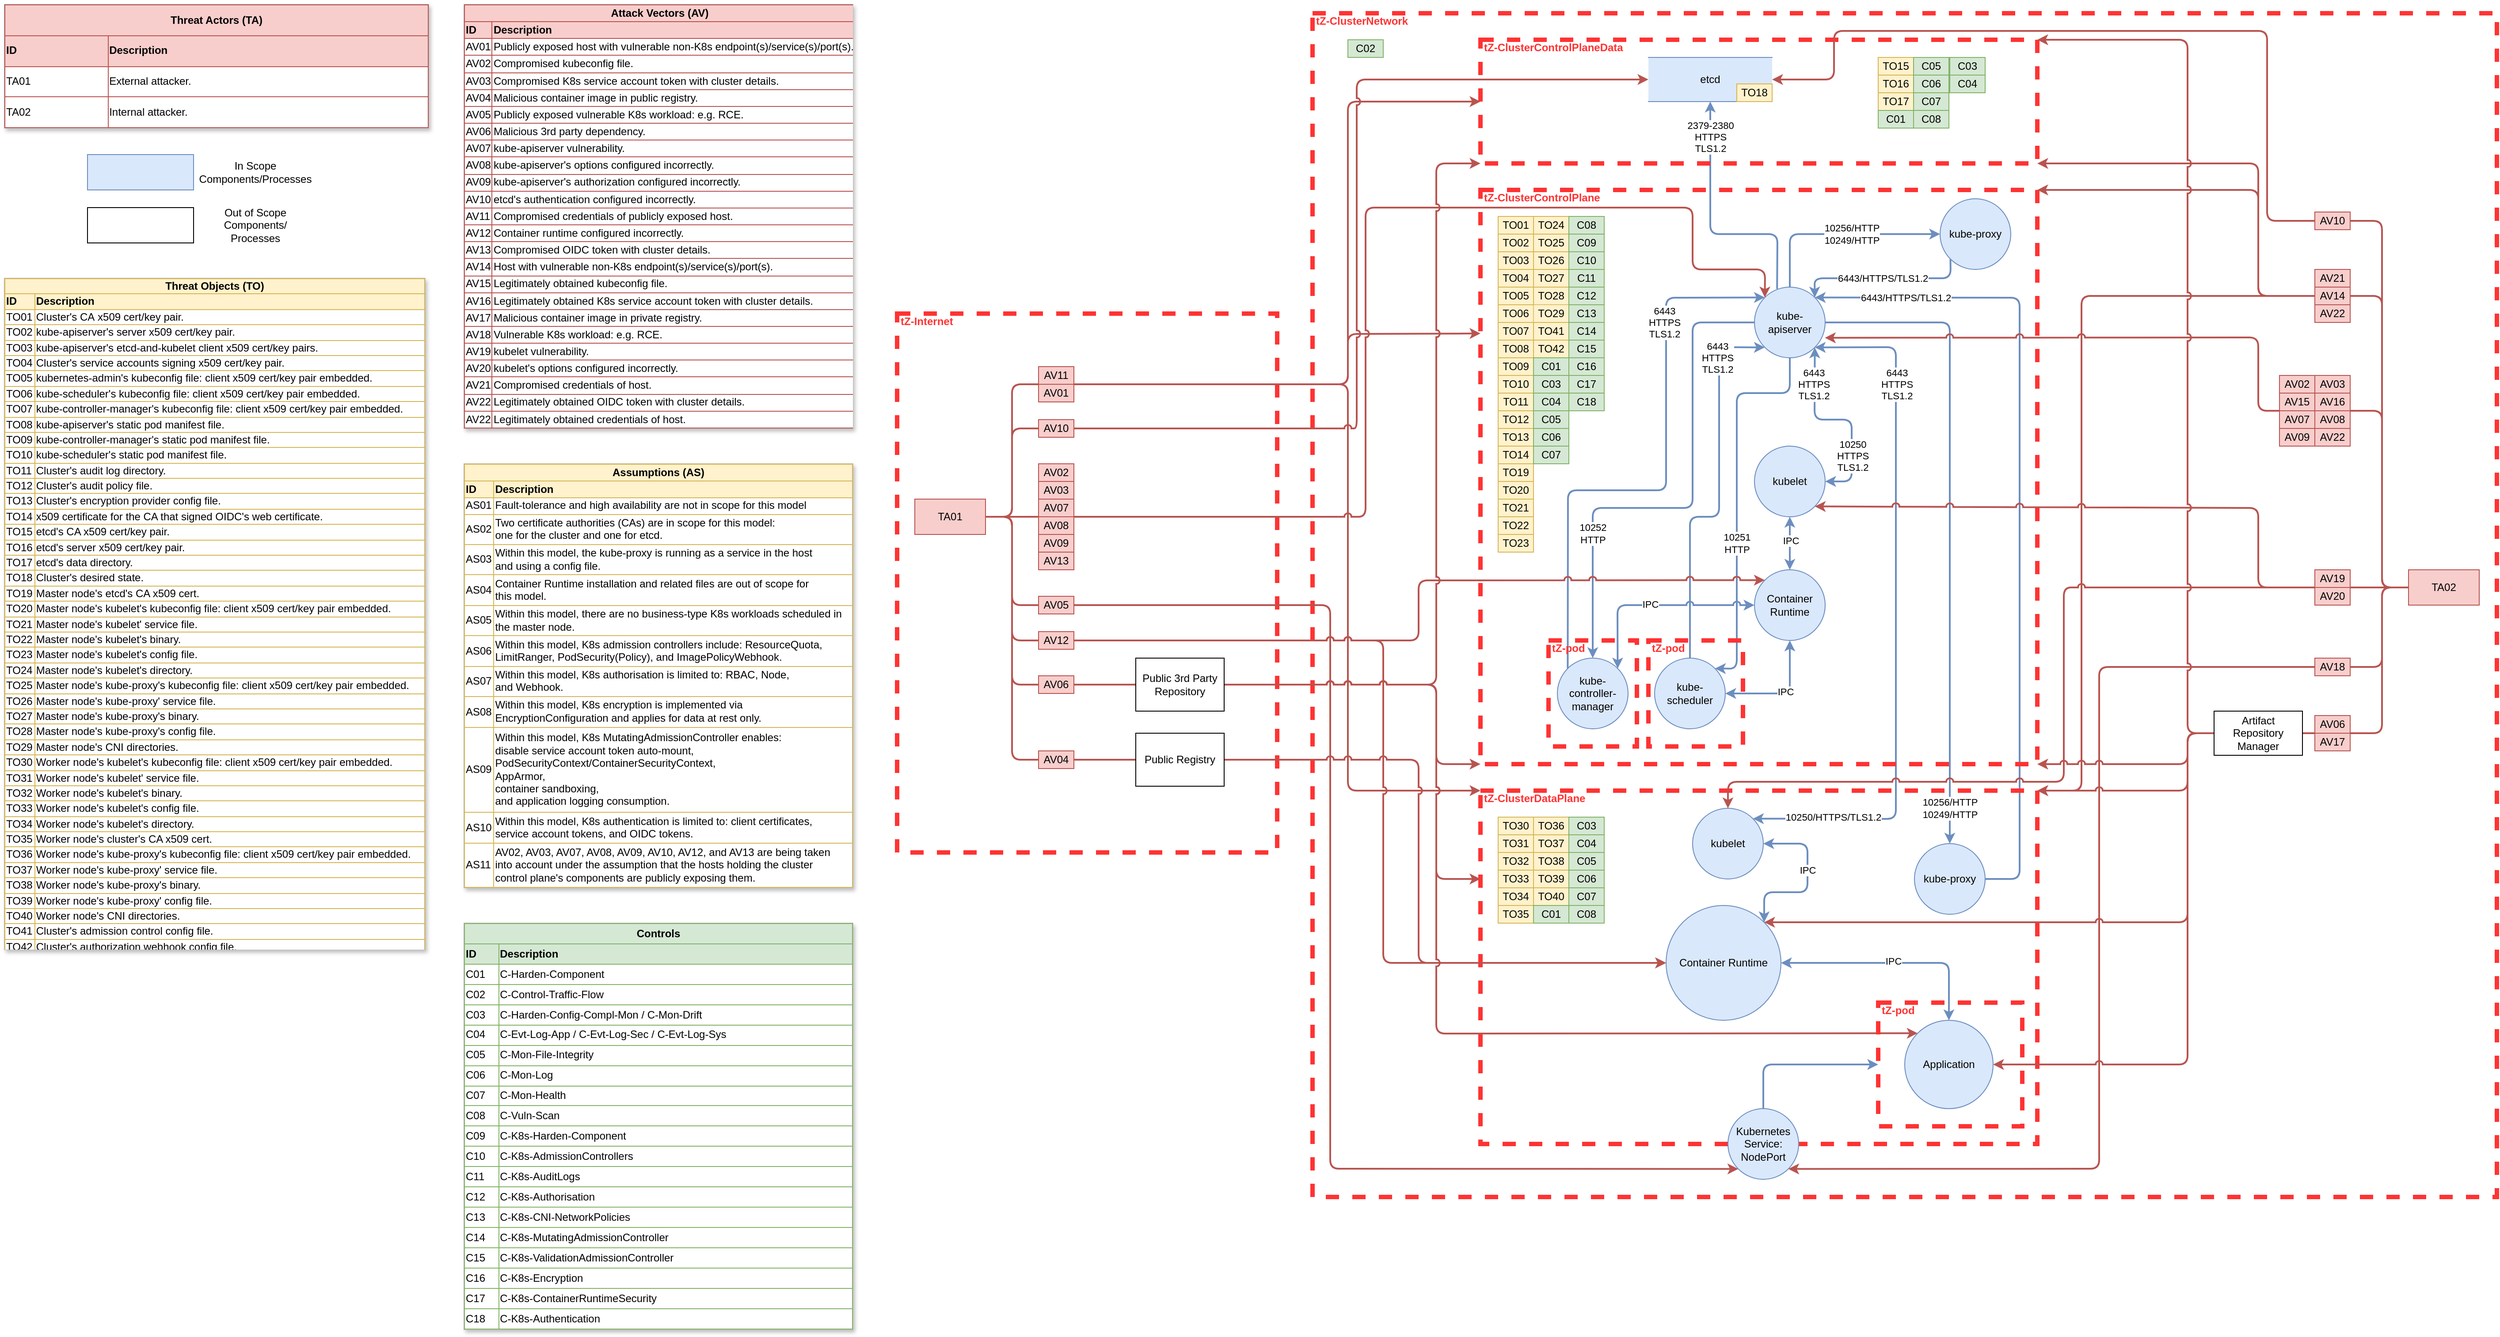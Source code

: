 <mxfile version="15.4.0" type="device"><diagram id="-H4Wy0l3Ag9G15mjyUXc" name="Kubernetes"><mxGraphModel dx="3997" dy="2316" grid="1" gridSize="10" guides="1" tooltips="1" connect="1" arrows="1" fold="1" page="1" pageScale="1" pageWidth="827" pageHeight="1169" math="0" shadow="0"><root><mxCell id="0"/><mxCell id="SFg6QM7ZS3-27cRyY0Mg-6" value="Connections" parent="0"/><mxCell id="SFg6QM7ZS3-27cRyY0Mg-7" value="" style="endArrow=classic;html=1;exitX=0.32;exitY=0.027;exitDx=0;exitDy=0;entryX=0.5;entryY=1;entryDx=0;entryDy=0;fillColor=#dae8fc;strokeColor=#6c8ebf;startArrow=none;startFill=0;jumpStyle=arc;strokeWidth=2;exitPerimeter=0;" parent="SFg6QM7ZS3-27cRyY0Mg-6" source="gC-9RXFtl5AX3G4jlq2e-19" target="gC-9RXFtl5AX3G4jlq2e-15" edge="1"><mxGeometry width="50" height="50" relative="1" as="geometry"><mxPoint x="390" y="160" as="sourcePoint"/><mxPoint x="440" y="120" as="targetPoint"/><Array as="points"><mxPoint x="1006" y="20"/><mxPoint x="930" y="20"/></Array></mxGeometry></mxCell><mxCell id="vqt-JQx8YhfkWItklvtR-14" value="2379-2380&lt;br&gt;HTTPS&lt;br&gt;TLS1.2" style="edgeLabel;html=1;align=center;verticalAlign=middle;resizable=0;points=[];" parent="SFg6QM7ZS3-27cRyY0Mg-7" vertex="1" connectable="0"><mxGeometry x="0.885" relative="1" as="geometry"><mxPoint y="23" as="offset"/></mxGeometry></mxCell><mxCell id="SFg6QM7ZS3-27cRyY0Mg-11" value="" style="endArrow=classic;html=1;exitX=1;exitY=0.5;exitDx=0;exitDy=0;fillColor=#dae8fc;strokeColor=#6c8ebf;entryX=1;entryY=0;entryDx=0;entryDy=0;startArrow=none;startFill=0;jumpStyle=arc;strokeWidth=2;" parent="SFg6QM7ZS3-27cRyY0Mg-6" source="gC-9RXFtl5AX3G4jlq2e-20" target="gC-9RXFtl5AX3G4jlq2e-19" edge="1"><mxGeometry width="50" height="50" relative="1" as="geometry"><mxPoint x="530" y="300" as="sourcePoint"/><mxPoint x="270" y="200" as="targetPoint"/><Array as="points"><mxPoint x="1280" y="750"/><mxPoint x="1280" y="92"/></Array></mxGeometry></mxCell><mxCell id="vqt-JQx8YhfkWItklvtR-16" value="6443/HTTPS/TLS1.2" style="edgeLabel;html=1;align=center;verticalAlign=middle;resizable=0;points=[];" parent="SFg6QM7ZS3-27cRyY0Mg-11" vertex="1" connectable="0"><mxGeometry x="0.908" relative="1" as="geometry"><mxPoint x="60" as="offset"/></mxGeometry></mxCell><mxCell id="ec_nTFersLw2R51HPFCD-21" value="" style="endArrow=classic;html=1;exitX=1;exitY=0.5;exitDx=0;exitDy=0;entryX=0.5;entryY=0;entryDx=0;entryDy=0;fillColor=#dae8fc;strokeColor=#6c8ebf;rounded=1;jumpStyle=arc;strokeWidth=2;startArrow=none;" parent="SFg6QM7ZS3-27cRyY0Mg-6" source="gC-9RXFtl5AX3G4jlq2e-19" target="gC-9RXFtl5AX3G4jlq2e-20" edge="1"><mxGeometry width="50" height="50" relative="1" as="geometry"><mxPoint x="330" y="110" as="sourcePoint"/><mxPoint x="400" y="60" as="targetPoint"/><Array as="points"><mxPoint x="1201" y="120"/></Array></mxGeometry></mxCell><mxCell id="ec_nTFersLw2R51HPFCD-29" value="10256/HTTP&lt;br&gt;10249/HTTP" style="edgeLabel;html=1;align=center;verticalAlign=middle;resizable=0;points=[];" parent="ec_nTFersLw2R51HPFCD-21" vertex="1" connectable="0"><mxGeometry x="0.827" relative="1" as="geometry"><mxPoint y="23" as="offset"/></mxGeometry></mxCell><mxCell id="SFg6QM7ZS3-27cRyY0Mg-8" value="" style="endArrow=classic;startArrow=classic;html=1;exitX=1;exitY=1;exitDx=0;exitDy=0;entryX=1;entryY=0;entryDx=0;entryDy=0;fillColor=#dae8fc;strokeColor=#6c8ebf;jumpStyle=arc;strokeWidth=2;rounded=1;" parent="SFg6QM7ZS3-27cRyY0Mg-6" source="gC-9RXFtl5AX3G4jlq2e-19" target="gC-9RXFtl5AX3G4jlq2e-21" edge="1"><mxGeometry width="50" height="50" relative="1" as="geometry"><mxPoint x="400" y="310" as="sourcePoint"/><mxPoint x="450" y="260" as="targetPoint"/><Array as="points"><mxPoint x="1140" y="148"/><mxPoint x="1140" y="682"/></Array></mxGeometry></mxCell><mxCell id="THybIXlN0M4-kheyNrdm-21" value="10250/HTTPS/TLS1.2" style="edgeLabel;html=1;align=center;verticalAlign=middle;resizable=0;points=[];" parent="SFg6QM7ZS3-27cRyY0Mg-8" vertex="1" connectable="0"><mxGeometry x="0.709" relative="1" as="geometry"><mxPoint x="-24" y="-2" as="offset"/></mxGeometry></mxCell><mxCell id="ec_nTFersLw2R51HPFCD-5" value="6443&lt;br&gt;HTTPS&lt;br&gt;TLS1.2" style="edgeLabel;html=1;align=center;verticalAlign=middle;resizable=0;points=[];" parent="SFg6QM7ZS3-27cRyY0Mg-8" vertex="1" connectable="0"><mxGeometry x="-0.797" relative="1" as="geometry"><mxPoint x="12" y="42" as="offset"/></mxGeometry></mxCell><mxCell id="SFg6QM7ZS3-27cRyY0Mg-10" value="" style="endArrow=classic;html=1;exitX=0;exitY=0;exitDx=0;exitDy=0;entryX=0;entryY=0;entryDx=0;entryDy=0;fillColor=#dae8fc;strokeColor=#6c8ebf;startArrow=none;startFill=0;jumpStyle=arc;strokeWidth=2;" parent="SFg6QM7ZS3-27cRyY0Mg-6" source="gC-9RXFtl5AX3G4jlq2e-16" target="gC-9RXFtl5AX3G4jlq2e-19" edge="1"><mxGeometry width="50" height="50" relative="1" as="geometry"><mxPoint x="197" y="200" as="sourcePoint"/><mxPoint x="247" y="150" as="targetPoint"/><Array as="points"><mxPoint x="769" y="310"/><mxPoint x="880" y="310"/><mxPoint x="880" y="92"/></Array></mxGeometry></mxCell><mxCell id="vqt-JQx8YhfkWItklvtR-41" value="6443&lt;br&gt;HTTPS&lt;br&gt;TLS1.2" style="edgeLabel;html=1;align=center;verticalAlign=middle;resizable=0;points=[];" parent="SFg6QM7ZS3-27cRyY0Mg-10" vertex="1" connectable="0"><mxGeometry x="-0.028" relative="1" as="geometry"><mxPoint x="-2" y="-190" as="offset"/></mxGeometry></mxCell><mxCell id="vqt-JQx8YhfkWItklvtR-44" style="rounded=1;orthogonalLoop=1;jettySize=auto;html=1;exitX=0;exitY=0.5;exitDx=0;exitDy=0;entryX=0.5;entryY=0;entryDx=0;entryDy=0;startArrow=none;startFill=0;fillColor=#dae8fc;strokeColor=#6c8ebf;jumpStyle=arc;strokeWidth=2;" parent="SFg6QM7ZS3-27cRyY0Mg-6" source="gC-9RXFtl5AX3G4jlq2e-19" target="gC-9RXFtl5AX3G4jlq2e-16" edge="1"><mxGeometry relative="1" as="geometry"><Array as="points"><mxPoint x="910" y="120"/><mxPoint x="910" y="330"/><mxPoint x="797" y="330"/></Array></mxGeometry></mxCell><mxCell id="vqt-JQx8YhfkWItklvtR-45" value="10252&lt;br&gt;HTTP" style="edgeLabel;html=1;align=center;verticalAlign=middle;resizable=0;points=[];" parent="vqt-JQx8YhfkWItklvtR-44" vertex="1" connectable="0"><mxGeometry x="0.834" y="1" relative="1" as="geometry"><mxPoint x="-1" y="-95" as="offset"/></mxGeometry></mxCell><mxCell id="SFg6QM7ZS3-27cRyY0Mg-9" value="" style="endArrow=classic;html=1;exitX=0.5;exitY=0;exitDx=0;exitDy=0;entryX=0;entryY=1;entryDx=0;entryDy=0;fillColor=#dae8fc;strokeColor=#6c8ebf;startArrow=none;startFill=0;jumpStyle=arc;strokeWidth=2;" parent="SFg6QM7ZS3-27cRyY0Mg-6" source="gC-9RXFtl5AX3G4jlq2e-17" target="gC-9RXFtl5AX3G4jlq2e-19" edge="1"><mxGeometry width="50" height="50" relative="1" as="geometry"><mxPoint x="207" y="290" as="sourcePoint"/><mxPoint x="257" y="240" as="targetPoint"/><Array as="points"><mxPoint x="907" y="340"/><mxPoint x="940" y="340"/><mxPoint x="940" y="148"/></Array></mxGeometry></mxCell><mxCell id="vqt-JQx8YhfkWItklvtR-46" value="6443&lt;br&gt;HTTPS&lt;br&gt;TLS1.2" style="edgeLabel;html=1;align=center;verticalAlign=middle;resizable=0;points=[];" parent="SFg6QM7ZS3-27cRyY0Mg-9" vertex="1" connectable="0"><mxGeometry x="0.627" relative="1" as="geometry"><mxPoint x="-2" y="-18" as="offset"/></mxGeometry></mxCell><mxCell id="vqt-JQx8YhfkWItklvtR-48" style="rounded=1;orthogonalLoop=1;jettySize=auto;html=1;exitX=0.5;exitY=1;exitDx=0;exitDy=0;entryX=1;entryY=0;entryDx=0;entryDy=0;startArrow=none;startFill=0;fillColor=#dae8fc;strokeColor=#6c8ebf;jumpStyle=arc;strokeWidth=2;" parent="SFg6QM7ZS3-27cRyY0Mg-6" source="gC-9RXFtl5AX3G4jlq2e-19" target="gC-9RXFtl5AX3G4jlq2e-17" edge="1"><mxGeometry relative="1" as="geometry"><Array as="points"><mxPoint x="1020" y="200"/><mxPoint x="960" y="200"/><mxPoint x="960" y="512"/></Array></mxGeometry></mxCell><mxCell id="vqt-JQx8YhfkWItklvtR-49" value="10251&lt;br&gt;HTTP" style="edgeLabel;html=1;align=center;verticalAlign=middle;resizable=0;points=[];" parent="vqt-JQx8YhfkWItklvtR-48" vertex="1" connectable="0"><mxGeometry x="0.707" y="1" relative="1" as="geometry"><mxPoint x="-1" y="-103" as="offset"/></mxGeometry></mxCell><mxCell id="ec_nTFersLw2R51HPFCD-24" value="" style="endArrow=classic;startArrow=classic;html=1;entryX=0.5;entryY=1;entryDx=0;entryDy=0;fillColor=#dae8fc;strokeColor=#6c8ebf;jumpStyle=arc;strokeWidth=2;exitX=1;exitY=0.5;exitDx=0;exitDy=0;" parent="SFg6QM7ZS3-27cRyY0Mg-6" source="gC-9RXFtl5AX3G4jlq2e-17" target="ec_nTFersLw2R51HPFCD-16" edge="1"><mxGeometry width="50" height="50" relative="1" as="geometry"><mxPoint x="907" y="580" as="sourcePoint"/><mxPoint x="230" y="580" as="targetPoint"/><Array as="points"><mxPoint x="1020" y="540"/></Array></mxGeometry></mxCell><mxCell id="ec_nTFersLw2R51HPFCD-25" value="IPC" style="edgeLabel;html=1;align=center;verticalAlign=middle;resizable=0;points=[];" parent="ec_nTFersLw2R51HPFCD-24" vertex="1" connectable="0"><mxGeometry x="0.016" y="2" relative="1" as="geometry"><mxPoint as="offset"/></mxGeometry></mxCell><mxCell id="ec_nTFersLw2R51HPFCD-36" value="" style="endArrow=classic;startArrow=classic;html=1;entryX=0.5;entryY=1;entryDx=0;entryDy=0;exitX=0.5;exitY=0;exitDx=0;exitDy=0;fillColor=#dae8fc;strokeColor=#6c8ebf;edgeStyle=orthogonalEdgeStyle;strokeWidth=2;" parent="SFg6QM7ZS3-27cRyY0Mg-6" source="ec_nTFersLw2R51HPFCD-16" target="ec_nTFersLw2R51HPFCD-15" edge="1"><mxGeometry width="50" height="50" relative="1" as="geometry"><mxPoint x="330" y="520" as="sourcePoint"/><mxPoint x="380" y="470" as="targetPoint"/></mxGeometry></mxCell><mxCell id="ec_nTFersLw2R51HPFCD-39" value="IPC" style="edgeLabel;html=1;align=center;verticalAlign=middle;resizable=0;points=[];" parent="ec_nTFersLw2R51HPFCD-36" vertex="1" connectable="0"><mxGeometry x="0.113" y="-1" relative="1" as="geometry"><mxPoint as="offset"/></mxGeometry></mxCell><mxCell id="SFg6QM7ZS3-27cRyY0Mg-13" value="" style="endArrow=classic;html=1;entryX=1;entryY=0;entryDx=0;entryDy=0;exitX=1;exitY=0.5;exitDx=0;exitDy=0;edgeStyle=orthogonalEdgeStyle;fillColor=#dae8fc;strokeColor=#6c8ebf;startArrow=classic;startFill=1;jumpStyle=arc;strokeWidth=2;" parent="SFg6QM7ZS3-27cRyY0Mg-6" source="gC-9RXFtl5AX3G4jlq2e-21" target="gC-9RXFtl5AX3G4jlq2e-22" edge="1"><mxGeometry width="50" height="50" relative="1" as="geometry"><mxPoint x="840" y="540" as="sourcePoint"/><mxPoint x="890" y="490" as="targetPoint"/><Array as="points"><mxPoint x="1040" y="710"/><mxPoint x="1040" y="765"/><mxPoint x="991" y="765"/></Array></mxGeometry></mxCell><mxCell id="vqt-JQx8YhfkWItklvtR-53" value="IPC" style="edgeLabel;html=1;align=center;verticalAlign=middle;resizable=0;points=[];" parent="SFg6QM7ZS3-27cRyY0Mg-13" vertex="1" connectable="0"><mxGeometry x="0.168" y="1" relative="1" as="geometry"><mxPoint x="5" y="-26" as="offset"/></mxGeometry></mxCell><mxCell id="MrJL4Cl_HdAFYrtcQk6u-28" style="edgeStyle=orthogonalEdgeStyle;rounded=1;orthogonalLoop=1;jettySize=auto;html=1;exitX=1;exitY=0.5;exitDx=0;exitDy=0;entryX=0.5;entryY=0;entryDx=0;entryDy=0;startArrow=classic;startFill=1;endArrow=classic;endFill=1;strokeColor=#6c8ebf;fillColor=#dae8fc;jumpStyle=arc;strokeWidth=2;" parent="SFg6QM7ZS3-27cRyY0Mg-6" source="gC-9RXFtl5AX3G4jlq2e-22" target="MrJL4Cl_HdAFYrtcQk6u-35" edge="1"><mxGeometry relative="1" as="geometry"><mxPoint x="1137" y="425" as="targetPoint"/></mxGeometry></mxCell><mxCell id="MrJL4Cl_HdAFYrtcQk6u-29" value="IPC" style="edgeLabel;html=1;align=center;verticalAlign=middle;resizable=0;points=[];" parent="MrJL4Cl_HdAFYrtcQk6u-28" vertex="1" connectable="0"><mxGeometry x="-0.009" y="1" relative="1" as="geometry"><mxPoint y="-1" as="offset"/></mxGeometry></mxCell><mxCell id="MrJL4Cl_HdAFYrtcQk6u-59" style="edgeStyle=orthogonalEdgeStyle;rounded=1;orthogonalLoop=1;jettySize=auto;html=1;exitX=0;exitY=0.5;exitDx=0;exitDy=0;entryX=0.5;entryY=0;entryDx=0;entryDy=0;startArrow=classic;startFill=1;endArrow=none;endFill=0;strokeColor=#6c8ebf;strokeWidth=2;fillColor=#dae8fc;jumpStyle=arc;" parent="SFg6QM7ZS3-27cRyY0Mg-6" source="MrJL4Cl_HdAFYrtcQk6u-34" target="MrJL4Cl_HdAFYrtcQk6u-53" edge="1"><mxGeometry relative="1" as="geometry"/></mxCell><mxCell id="ec_nTFersLw2R51HPFCD-30" value="&lt;meta charset=&quot;utf-8&quot;&gt;&lt;span style=&quot;color: rgb(0, 0, 0); font-family: helvetica; font-size: 11px; font-style: normal; font-weight: 400; letter-spacing: normal; text-align: center; text-indent: 0px; text-transform: none; word-spacing: 0px; background-color: rgb(255, 255, 255); display: inline; float: none;&quot;&gt;6443/HTTPS/TLS1.2&lt;/span&gt;" style="endArrow=classic;html=1;exitX=0;exitY=1;exitDx=0;exitDy=0;entryX=1;entryY=0;entryDx=0;entryDy=0;fillColor=#dae8fc;strokeColor=#6c8ebf;jumpStyle=arc;strokeWidth=2;" parent="SFg6QM7ZS3-27cRyY0Mg-6" source="ec_nTFersLw2R51HPFCD-14" target="gC-9RXFtl5AX3G4jlq2e-19" edge="1"><mxGeometry width="50" height="50" relative="1" as="geometry"><mxPoint x="300" y="100" as="sourcePoint"/><mxPoint x="350" y="50" as="targetPoint"/><Array as="points"><mxPoint x="1202" y="70"/><mxPoint x="1048" y="70"/></Array></mxGeometry></mxCell><mxCell id="ec_nTFersLw2R51HPFCD-33" value="" style="endArrow=classic;html=1;entryX=0;entryY=0.5;entryDx=0;entryDy=0;fillColor=#dae8fc;strokeColor=#6c8ebf;jumpStyle=arc;exitX=0.5;exitY=0;exitDx=0;exitDy=0;strokeWidth=2;" parent="SFg6QM7ZS3-27cRyY0Mg-6" source="gC-9RXFtl5AX3G4jlq2e-19" target="ec_nTFersLw2R51HPFCD-14" edge="1"><mxGeometry width="50" height="50" relative="1" as="geometry"><mxPoint x="210" y="210" as="sourcePoint"/><mxPoint x="310" y="-10" as="targetPoint"/><Array as="points"><mxPoint x="1020" y="20"/></Array></mxGeometry></mxCell><mxCell id="ec_nTFersLw2R51HPFCD-35" value="10256/HTTP&lt;br&gt;10249/HTTP" style="edgeLabel;html=1;align=center;verticalAlign=middle;resizable=0;points=[];" parent="ec_nTFersLw2R51HPFCD-33" vertex="1" connectable="0"><mxGeometry x="0.853" relative="1" as="geometry"><mxPoint x="-83" as="offset"/></mxGeometry></mxCell><mxCell id="ec_nTFersLw2R51HPFCD-40" value="" style="endArrow=classic;startArrow=classic;html=1;exitX=1;exitY=1;exitDx=0;exitDy=0;entryX=1;entryY=0.5;entryDx=0;entryDy=0;fillColor=#dae8fc;strokeColor=#6c8ebf;strokeWidth=2;jumpStyle=arc;" parent="SFg6QM7ZS3-27cRyY0Mg-6" source="gC-9RXFtl5AX3G4jlq2e-19" target="ec_nTFersLw2R51HPFCD-15" edge="1"><mxGeometry width="50" height="50" relative="1" as="geometry"><mxPoint x="330" y="350" as="sourcePoint"/><mxPoint x="380" y="300" as="targetPoint"/><Array as="points"><mxPoint x="1048" y="230"/><mxPoint x="1090" y="230"/><mxPoint x="1090" y="300"/></Array></mxGeometry></mxCell><mxCell id="ec_nTFersLw2R51HPFCD-42" value="10250&lt;br&gt;HTTPS&lt;br&gt;TLS1.2" style="edgeLabel;html=1;align=center;verticalAlign=middle;resizable=0;points=[];" parent="ec_nTFersLw2R51HPFCD-40" vertex="1" connectable="0"><mxGeometry x="0.707" y="1" relative="1" as="geometry"><mxPoint y="-27" as="offset"/></mxGeometry></mxCell><mxCell id="ykCsuxeEQDEMEaqRbWgi-7" value="6443&lt;br&gt;HTTPS&lt;br&gt;TLS1.2" style="edgeLabel;html=1;align=center;verticalAlign=middle;resizable=0;points=[];" parent="ec_nTFersLw2R51HPFCD-40" vertex="1" connectable="0"><mxGeometry x="-0.467" y="-1" relative="1" as="geometry"><mxPoint y="-18" as="offset"/></mxGeometry></mxCell><mxCell id="ec_nTFersLw2R51HPFCD-15" value="kubelet" style="ellipse;whiteSpace=wrap;html=1;aspect=fixed;strokeColor=#6c8ebf;fillColor=#dae8fc;" parent="SFg6QM7ZS3-27cRyY0Mg-6" vertex="1"><mxGeometry x="980" y="260" width="80" height="80" as="geometry"/></mxCell><mxCell id="ec_nTFersLw2R51HPFCD-22" value="" style="endArrow=classic;startArrow=classic;html=1;entryX=0;entryY=0.5;entryDx=0;entryDy=0;fillColor=#dae8fc;strokeColor=#6c8ebf;jumpStyle=arc;strokeWidth=2;exitX=1;exitY=0;exitDx=0;exitDy=0;" parent="SFg6QM7ZS3-27cRyY0Mg-6" source="gC-9RXFtl5AX3G4jlq2e-16" target="ec_nTFersLw2R51HPFCD-16" edge="1"><mxGeometry width="50" height="50" relative="1" as="geometry"><mxPoint x="840" y="540" as="sourcePoint"/><mxPoint x="220" y="600" as="targetPoint"/><Array as="points"><mxPoint x="825" y="480"/><mxPoint x="825" y="440"/></Array></mxGeometry></mxCell><mxCell id="ec_nTFersLw2R51HPFCD-23" value="IPC" style="edgeLabel;html=1;align=center;verticalAlign=middle;resizable=0;points=[];" parent="ec_nTFersLw2R51HPFCD-22" vertex="1" connectable="0"><mxGeometry x="-0.044" y="1" relative="1" as="geometry"><mxPoint as="offset"/></mxGeometry></mxCell><mxCell id="gC-9RXFtl5AX3G4jlq2e-23" value="Trust Zones" style="" parent="0"/><mxCell id="SFg6QM7ZS3-27cRyY0Mg-23" value="tZ-ClusterNetwork" style="html=1;fontColor=#FF3333;fontStyle=1;align=left;verticalAlign=top;spacing=0;labelBorderColor=none;fillColor=none;dashed=1;strokeWidth=5;strokeColor=#FF3333;spacingLeft=4;spacingTop=-3;" parent="gC-9RXFtl5AX3G4jlq2e-23" vertex="1"><mxGeometry x="480" y="-230" width="1340" height="1340" as="geometry"/></mxCell><mxCell id="SFg6QM7ZS3-27cRyY0Mg-24" value="tZ-Internet" style="html=1;fontColor=#FF3333;fontStyle=1;align=left;verticalAlign=top;spacing=0;labelBorderColor=none;fillColor=none;dashed=1;strokeWidth=5;strokeColor=#FF3333;spacingLeft=4;spacingTop=-3;" parent="gC-9RXFtl5AX3G4jlq2e-23" vertex="1"><mxGeometry x="10" y="110" width="430" height="610" as="geometry"/></mxCell><mxCell id="gC-9RXFtl5AX3G4jlq2e-28" value="tZ-ClusterControlPlaneData" style="html=1;fontColor=#FF3333;fontStyle=1;align=left;verticalAlign=top;spacing=0;labelBorderColor=none;fillColor=none;dashed=1;strokeWidth=5;strokeColor=#FF3333;spacingLeft=4;spacingTop=-3;" parent="gC-9RXFtl5AX3G4jlq2e-23" vertex="1"><mxGeometry x="670" y="-200" width="630" height="140" as="geometry"/></mxCell><mxCell id="gC-9RXFtl5AX3G4jlq2e-24" value="tZ-ClusterDataPlane" style="html=1;fontColor=#FF3333;fontStyle=1;align=left;verticalAlign=top;spacing=0;labelBorderColor=none;fillColor=none;dashed=1;strokeWidth=5;strokeColor=#FF3333;spacingLeft=4;spacingTop=-3;" parent="gC-9RXFtl5AX3G4jlq2e-23" vertex="1"><mxGeometry x="670" y="650" width="630" height="400" as="geometry"/></mxCell><mxCell id="gC-9RXFtl5AX3G4jlq2e-31" value="tZ-ClusterControlPlane" style="html=1;fontColor=#FF3333;fontStyle=1;align=left;verticalAlign=top;spacing=0;labelBorderColor=none;fillColor=none;dashed=1;strokeWidth=5;strokeColor=#FF3333;spacingLeft=4;spacingTop=-3;" parent="gC-9RXFtl5AX3G4jlq2e-23" vertex="1"><mxGeometry x="670" y="-30" width="630" height="650" as="geometry"/></mxCell><mxCell id="1" value="Components" parent="0"/><mxCell id="gC-9RXFtl5AX3G4jlq2e-13" style="edgeStyle=orthogonalEdgeStyle;rounded=0;orthogonalLoop=1;jettySize=auto;html=1;exitX=0.5;exitY=1;exitDx=0;exitDy=0;" parent="1" edge="1"><mxGeometry relative="1" as="geometry"><mxPoint x="97" y="440" as="sourcePoint"/><mxPoint x="97" y="440" as="targetPoint"/></mxGeometry></mxCell><mxCell id="gC-9RXFtl5AX3G4jlq2e-15" value="etcd" style="shape=partialRectangle;whiteSpace=wrap;html=1;left=0;right=0;fillColor=#dae8fc;strokeColor=#6c8ebf;" parent="1" vertex="1"><mxGeometry x="860" y="-180" width="140" height="50" as="geometry"/></mxCell><mxCell id="gC-9RXFtl5AX3G4jlq2e-16" value="kube-controller-manager" style="ellipse;whiteSpace=wrap;html=1;aspect=fixed;fillColor=#dae8fc;strokeColor=#6c8ebf;" parent="1" vertex="1"><mxGeometry x="757" y="500" width="80" height="80" as="geometry"/></mxCell><mxCell id="gC-9RXFtl5AX3G4jlq2e-17" value="kube-scheduler" style="ellipse;whiteSpace=wrap;html=1;aspect=fixed;fillColor=#dae8fc;strokeColor=#6c8ebf;" parent="1" vertex="1"><mxGeometry x="867" y="500" width="80" height="80" as="geometry"/></mxCell><mxCell id="gC-9RXFtl5AX3G4jlq2e-19" value="kube-apiserver" style="ellipse;whiteSpace=wrap;html=1;aspect=fixed;fillColor=#dae8fc;strokeColor=#6c8ebf;" parent="1" vertex="1"><mxGeometry x="980" y="80" width="80" height="80" as="geometry"/></mxCell><mxCell id="gC-9RXFtl5AX3G4jlq2e-20" value="kube-proxy" style="ellipse;whiteSpace=wrap;html=1;aspect=fixed;fillColor=#dae8fc;strokeColor=#6c8ebf;" parent="1" vertex="1"><mxGeometry x="1161" y="710" width="80" height="80" as="geometry"/></mxCell><mxCell id="gC-9RXFtl5AX3G4jlq2e-21" value="kubelet" style="ellipse;whiteSpace=wrap;html=1;aspect=fixed;fillColor=#dae8fc;strokeColor=#6c8ebf;" parent="1" vertex="1"><mxGeometry x="910" y="670" width="80" height="80" as="geometry"/></mxCell><mxCell id="gC-9RXFtl5AX3G4jlq2e-22" value="Container Runtime" style="ellipse;whiteSpace=wrap;html=1;aspect=fixed;fillColor=#dae8fc;strokeColor=#6c8ebf;" parent="1" vertex="1"><mxGeometry x="880" y="780" width="130" height="130" as="geometry"/></mxCell><mxCell id="SFg6QM7ZS3-27cRyY0Mg-25" value="" style="rounded=0;whiteSpace=wrap;html=1;fillColor=#dae8fc;strokeColor=#6c8ebf;" parent="1" vertex="1"><mxGeometry x="-906" y="-70" width="120" height="40" as="geometry"/></mxCell><mxCell id="SFg6QM7ZS3-27cRyY0Mg-26" value="In Scope Components/Processes" style="text;html=1;strokeColor=none;fillColor=none;align=center;verticalAlign=middle;whiteSpace=wrap;rounded=0;" parent="1" vertex="1"><mxGeometry x="-776" y="-60" width="120" height="20" as="geometry"/></mxCell><mxCell id="SFg6QM7ZS3-27cRyY0Mg-27" value="" style="rounded=0;whiteSpace=wrap;html=1;fillColor=#ffffff;" parent="1" vertex="1"><mxGeometry x="-906" y="-10" width="120" height="40" as="geometry"/></mxCell><mxCell id="SFg6QM7ZS3-27cRyY0Mg-28" value="Out of Scope Components/ Processes" style="text;html=1;strokeColor=none;fillColor=none;align=center;verticalAlign=middle;whiteSpace=wrap;rounded=0;" parent="1" vertex="1"><mxGeometry x="-761" width="90" height="20" as="geometry"/></mxCell><mxCell id="ec_nTFersLw2R51HPFCD-14" value="kube-proxy" style="ellipse;whiteSpace=wrap;html=1;aspect=fixed;strokeColor=#6c8ebf;fillColor=#dae8fc;" parent="1" vertex="1"><mxGeometry x="1190" y="-20" width="80" height="80" as="geometry"/></mxCell><mxCell id="ec_nTFersLw2R51HPFCD-16" value="Container Runtime" style="ellipse;whiteSpace=wrap;html=1;aspect=fixed;strokeColor=#6c8ebf;fillColor=#dae8fc;" parent="1" vertex="1"><mxGeometry x="980" y="400" width="80" height="80" as="geometry"/></mxCell><mxCell id="ykCsuxeEQDEMEaqRbWgi-5" value="tZ-pod" style="html=1;fontColor=#FF3333;fontStyle=1;align=left;verticalAlign=top;spacing=0;labelBorderColor=none;fillColor=none;dashed=1;strokeWidth=5;strokeColor=#FF3333;spacingLeft=4;spacingTop=-3;" parent="1" vertex="1"><mxGeometry x="747" y="480" width="100" height="120" as="geometry"/></mxCell><mxCell id="ykCsuxeEQDEMEaqRbWgi-21" value="tZ-pod" style="html=1;fontColor=#FF3333;fontStyle=1;align=left;verticalAlign=top;spacing=0;labelBorderColor=none;fillColor=none;dashed=1;strokeWidth=5;strokeColor=#FF3333;spacingLeft=4;spacingTop=-3;" parent="1" vertex="1"><mxGeometry x="860" y="480" width="107" height="120" as="geometry"/></mxCell><mxCell id="gC-9RXFtl5AX3G4jlq2e-33" value="Assumptions" parent="0"/><mxCell id="gC-9RXFtl5AX3G4jlq2e-34" value="&lt;table border=&quot;1&quot; width=&quot;100%&quot; style=&quot;width: 100% ; height: 100% ; border-collapse: collapse ; border: 1px solid #d6b656&quot;&gt;&lt;tbody&gt;&lt;tr style=&quot;background-color: #fff2cc ; color: #000000 ; border: 1px solid #d6b656&quot;&gt;&lt;th align=&quot;center&quot; colspan=&quot;2&quot;&gt;Assumptions (AS)&lt;/th&gt;&lt;/tr&gt;&lt;tr style=&quot;background-color: #fff2cc ; color: #000000 ; border: 1px solid #d6b656&quot;&gt;&lt;th align=&quot;left&quot; style=&quot;border: 1px solid #d6b656&quot;&gt;ID&lt;/th&gt;&lt;th align=&quot;left&quot; style=&quot;border: 1px solid #d6b656&quot;&gt;Description&lt;/th&gt;&lt;/tr&gt;&lt;tr&gt;&lt;td&gt;AS01&lt;/td&gt;&lt;td&gt;Fault-tolerance and high availability are not in scope for this model&lt;/td&gt;&lt;/tr&gt;&lt;tr&gt;&lt;td&gt;AS02&lt;/td&gt;&lt;td&gt;Two certificate authorities (CAs) are in scope for this model:&lt;br&gt;one for the cluster and one for etcd.&lt;/td&gt;&lt;/tr&gt;&lt;tr&gt;&lt;td&gt;AS03&lt;/td&gt;&lt;td&gt;Within this model, the kube-proxy is running as a service in the host&lt;br&gt;and using a config file.&lt;/td&gt;&lt;/tr&gt;&lt;tr&gt;&lt;td&gt;AS04&lt;/td&gt;&lt;td&gt;Container Runtime installation and related files are out of scope for&lt;br&gt;this model.&lt;/td&gt;&lt;/tr&gt;&lt;tr&gt;&lt;td&gt;AS05&lt;/td&gt;&lt;td&gt;Within this model, there are no business-type K8s workloads scheduled in &lt;br&gt;the master node.&lt;/td&gt;&lt;/tr&gt;&lt;tr&gt;&lt;td&gt;AS06&lt;/td&gt;&lt;td&gt;Within this model, K8s admission controllers include: ResourceQuota,&lt;br&gt;LimitRanger, PodSecurity(Policy), and ImagePolicyWebhook.&lt;/td&gt;&lt;/tr&gt;&lt;tr&gt;&lt;td&gt;AS07&lt;/td&gt;&lt;td&gt;Within this model, K8s authorisation is limited to: RBAC, Node,&lt;br&gt;and Webhook.&lt;/td&gt;&lt;/tr&gt;&lt;tr&gt;&lt;td&gt;AS08&lt;/td&gt;&lt;td&gt;Within this model, K8s encryption is implemented via&lt;br&gt;EncryptionConfiguration and applies for data at rest only.&lt;/td&gt;&lt;/tr&gt;&lt;tr&gt;&lt;td&gt;AS09&lt;/td&gt;&lt;td&gt;Within this model, K8s MutatingAdmissionController enables:&lt;br&gt;disable service account token auto-mount,&lt;br&gt;PodSecurityContext/ContainerSecurityContext,&lt;br&gt;AppArmor,&lt;br&gt;container sandboxing,&lt;br&gt;and application logging consumption.&lt;/td&gt;&lt;/tr&gt;&lt;tr&gt;&lt;td&gt;AS10&lt;/td&gt;&lt;td&gt;Within this model, K8s authentication is limited to: client certificates,&lt;br&gt;service account tokens, and OIDC tokens.&lt;/td&gt;&lt;/tr&gt;&lt;tr&gt;&lt;td&gt;AS11&lt;/td&gt;&lt;td&gt;AV02, AV03, AV07, AV08, AV09, AV10, AV12, and AV13 are being taken&lt;br&gt;into account under the assumption that the hosts holding the cluster &lt;br&gt;control plane's components are publicly exposing them.&lt;/td&gt;&lt;/tr&gt;&lt;/tbody&gt;&lt;/table&gt;" style="text;html=1;strokeColor=#c0c0c0;overflow=fill;rounded=0;shadow=1;labelBackgroundColor=#ffffff;fontColor=#000000;align=left;fillColor=#ffffff;" parent="gC-9RXFtl5AX3G4jlq2e-33" vertex="1"><mxGeometry x="-480" y="280" width="440" height="480" as="geometry"/></mxCell><mxCell id="SFg6QM7ZS3-27cRyY0Mg-21" value="Threat Objects" parent="0"/><mxCell id="SFg6QM7ZS3-27cRyY0Mg-22" value="&lt;table border=&quot;1&quot; width=&quot;100%&quot; style=&quot;width: 100% ; height: 100% ; border-collapse: collapse ; border: 1px solid #d6b656&quot;&gt;&lt;tbody&gt;&lt;tr style=&quot;background-color: #fff2cc ; color: #000000 ; border: 1px solid #d6b656&quot;&gt;&lt;th align=&quot;center&quot; colspan=&quot;2&quot;&gt;Threat Objects (TO)&lt;/th&gt;&lt;/tr&gt;&lt;tr style=&quot;background-color: #fff2cc ; color: #000000 ; border: 1px solid #d6b656&quot;&gt;&lt;th align=&quot;left&quot; style=&quot;border: 1px solid #d6b656&quot;&gt;ID&lt;/th&gt;&lt;th align=&quot;left&quot; style=&quot;border: 1px solid #d6b656&quot;&gt;Description&lt;/th&gt;&lt;/tr&gt;&lt;tr&gt;&lt;td style=&quot;border: 1px solid #d6b656&quot;&gt;TO01&lt;/td&gt;&lt;td style=&quot;border: 1px solid #d6b656&quot;&gt;Cluster's CA&amp;nbsp;x509&amp;nbsp;cert/key pair.&lt;br&gt;&lt;/td&gt;&lt;/tr&gt;&lt;tr&gt;&lt;td&gt;TO02&lt;/td&gt;&lt;td&gt;kube-apiserver's server x509 cert/key&amp;nbsp;pair.&lt;br&gt;&lt;/td&gt;&lt;/tr&gt;&lt;tr&gt;&lt;td&gt;TO03&lt;/td&gt;&lt;td&gt;kube-apiserver's etcd-and-kubelet client x509 cert/key pairs.&lt;br&gt;&lt;/td&gt;&lt;/tr&gt;&lt;tr&gt;&lt;td&gt;TO04&lt;/td&gt;&lt;td&gt;Cluster's service accounts signing x509 cert/key pair.&lt;br&gt;&lt;/td&gt;&lt;/tr&gt;&lt;tr&gt;&lt;td&gt;TO05&lt;/td&gt;&lt;td&gt;kubernetes-admin's kubeconfig file: client x509 cert/key pair embedded.&lt;br&gt;&lt;/td&gt;&lt;/tr&gt;&lt;tr&gt;&lt;td&gt;TO06&lt;/td&gt;&lt;td&gt;kube-scheduler's kubeconfig file: client x509 cert/key pair embedded.&lt;br&gt;&lt;/td&gt;&lt;/tr&gt;&lt;tr&gt;&lt;td&gt;TO07&lt;/td&gt;&lt;td&gt;kube-controller-manager's kubeconfig file: client x509 cert/key pair embedded.&lt;br&gt;&lt;/td&gt;&lt;/tr&gt;&lt;tr&gt;&lt;td&gt;TO08&lt;/td&gt;&lt;td&gt;kube-apiserver's static pod manifest file.&lt;br&gt;&lt;/td&gt;&lt;/tr&gt;&lt;tr&gt;&lt;td&gt;TO09&lt;/td&gt;&lt;td&gt;kube-controller-manager's static pod manifest file.&lt;br&gt;&lt;/td&gt;&lt;/tr&gt;&lt;tr&gt;&lt;td&gt;TO10&lt;/td&gt;&lt;td&gt;kube-scheduler's static pod manifest file.&lt;br&gt;&lt;/td&gt;&lt;/tr&gt;&lt;tr&gt;&lt;td&gt;TO11&lt;/td&gt;&lt;td&gt;Cluster's audit log directory.&lt;br&gt;&lt;/td&gt;&lt;/tr&gt;&lt;tr&gt;&lt;td&gt;TO12&lt;/td&gt;&lt;td&gt;Cluster's audit policy file.&lt;br&gt;&lt;/td&gt;&lt;/tr&gt;&lt;tr&gt;&lt;td&gt;TO13&lt;/td&gt;&lt;td&gt;Cluster's encryption provider config file.&lt;br&gt;&lt;/td&gt;&lt;/tr&gt;&lt;tr&gt;&lt;td&gt;TO14&lt;/td&gt;&lt;td&gt;x509 certificate for the CA that signed OIDC's web certificate.&lt;br&gt;&lt;/td&gt;&lt;/tr&gt;&lt;tr&gt;&lt;td&gt;TO15&lt;/td&gt;&lt;td&gt;etcd's CA x509 cert/key pair.&lt;br&gt;&lt;/td&gt;&lt;/tr&gt;&lt;tr&gt;&lt;td&gt;TO16&lt;/td&gt;&lt;td&gt;etcd's server x509 cert/key pair.&lt;br&gt;&lt;/td&gt;&lt;/tr&gt;&lt;tr&gt;&lt;td&gt;TO17&lt;/td&gt;&lt;td&gt;etcd's data directory.&lt;br&gt;&lt;/td&gt;&lt;/tr&gt;&lt;tr&gt;&lt;td&gt;TO18&lt;/td&gt;&lt;td&gt;Cluster's desired state.&lt;br&gt;&lt;/td&gt;&lt;/tr&gt;&lt;tr&gt;&lt;td&gt;TO19&lt;/td&gt;&lt;td&gt;Master node's etcd's CA x509 cert.&lt;/td&gt;&lt;/tr&gt;&lt;tr&gt;&lt;td&gt;TO20&lt;/td&gt;&lt;td&gt;Master node's kubelet's kubeconfig file: client x509 cert/key pair embedded.&lt;/td&gt;&lt;/tr&gt;&lt;tr&gt;&lt;td&gt;TO21&lt;/td&gt;&lt;td&gt;Master node's kubelet' service file.&lt;/td&gt;&lt;/tr&gt;&lt;tr&gt;&lt;td&gt;TO22&lt;/td&gt;&lt;td&gt;Master node's kubelet's binary.&lt;/td&gt;&lt;/tr&gt;&lt;tr&gt;&lt;td&gt;TO23&lt;/td&gt;&lt;td&gt;Master node's kubelet's config file.&lt;/td&gt;&lt;/tr&gt;&lt;tr&gt;&lt;td&gt;TO24&lt;/td&gt;&lt;td&gt;Master node's kubelet's directory.&lt;/td&gt;&lt;/tr&gt;&lt;tr&gt;&lt;td&gt;TO25&lt;/td&gt;&lt;td&gt;Master node's kube-proxy's kubeconfig file: client x509 cert/key pair embedded.&lt;/td&gt;&lt;/tr&gt;&lt;tr&gt;&lt;td&gt;TO26&lt;/td&gt;&lt;td&gt;Master node's kube-proxy' service file.&lt;/td&gt;&lt;/tr&gt;&lt;tr&gt;&lt;td&gt;TO27&lt;/td&gt;&lt;td&gt;Master node's kube-proxy's binary.&lt;/td&gt;&lt;/tr&gt;&lt;tr&gt;&lt;td&gt;TO28&lt;/td&gt;&lt;td&gt;Master node's kube-proxy's config file.&lt;/td&gt;&lt;/tr&gt;&lt;tr&gt;&lt;td&gt;TO29&lt;/td&gt;&lt;td&gt;Master node's CNI directories.&lt;/td&gt;&lt;/tr&gt;&lt;tr&gt;&lt;td&gt;TO30&lt;/td&gt;&lt;td&gt;Worker node's kubelet's kubeconfig file: client x509 cert/key pair embedded.&lt;/td&gt;&lt;/tr&gt;&lt;tr&gt;&lt;td&gt;TO31&lt;/td&gt;&lt;td&gt;Worker node's kubelet' service file.&lt;br&gt;&lt;/td&gt;&lt;/tr&gt;&lt;tr&gt;&lt;td&gt;TO32&lt;/td&gt;&lt;td&gt;Worker node's kubelet's binary.&lt;/td&gt;&lt;/tr&gt;&lt;tr&gt;&lt;td&gt;TO33&lt;/td&gt;&lt;td&gt;Worker node's kubelet's config file.&lt;/td&gt;&lt;/tr&gt;&lt;tr&gt;&lt;td&gt;TO34&lt;/td&gt;&lt;td&gt;Worker node's kubelet's directory.&lt;/td&gt;&lt;/tr&gt;&lt;tr&gt;&lt;td&gt;TO35&lt;/td&gt;&lt;td&gt;Worker node's cluster's CA x509 cert.&lt;/td&gt;&lt;/tr&gt;&lt;tr&gt;&lt;td&gt;TO36&lt;/td&gt;&lt;td&gt;Worker node's kube-proxy's kubeconfig file: client x509 cert/key&amp;nbsp;pair embedded.&lt;/td&gt;&lt;/tr&gt;&lt;tr&gt;&lt;td&gt;TO37&lt;/td&gt;&lt;td&gt;Worker node's kube-proxy' service file.&lt;br&gt;&lt;/td&gt;&lt;/tr&gt;&lt;tr&gt;&lt;td&gt;TO38&lt;/td&gt;&lt;td&gt;Worker node's kube-proxy's binary.&lt;br&gt;&lt;/td&gt;&lt;/tr&gt;&lt;tr&gt;&lt;td&gt;TO39&lt;/td&gt;&lt;td&gt;Worker node's kube-proxy' config file.&lt;/td&gt;&lt;/tr&gt;&lt;tr&gt;&lt;td&gt;TO40&lt;/td&gt;&lt;td&gt;Worker node's&amp;nbsp;CNI directories.&lt;/td&gt;&lt;/tr&gt;&lt;tr&gt;&lt;td&gt;TO41&lt;/td&gt;&lt;td&gt;Cluster's admission control config file.&lt;/td&gt;&lt;/tr&gt;&lt;tr&gt;&lt;td&gt;TO42&lt;/td&gt;&lt;td&gt;Cluster's authorization webhook config file.&lt;/td&gt;&lt;/tr&gt;&lt;/tbody&gt;&lt;/table&gt;" style="text;html=1;strokeColor=#c0c0c0;fillColor=#ffffff;overflow=fill;rounded=0;shadow=1;labelBackgroundColor=#ffffff;fontColor=#000000;align=left;" parent="SFg6QM7ZS3-27cRyY0Mg-21" vertex="1"><mxGeometry x="-1000" y="70" width="476" height="760" as="geometry"/></mxCell><mxCell id="vqt-JQx8YhfkWItklvtR-24" value="TO01" style="text;html=1;strokeColor=#d6b656;fillColor=#fff2cc;align=center;verticalAlign=middle;whiteSpace=wrap;overflow=hidden;" parent="SFg6QM7ZS3-27cRyY0Mg-21" vertex="1"><mxGeometry x="690" width="40" height="20" as="geometry"/></mxCell><mxCell id="vqt-JQx8YhfkWItklvtR-25" value="TO02" style="text;html=1;strokeColor=#d6b656;fillColor=#fff2cc;align=center;verticalAlign=middle;whiteSpace=wrap;overflow=hidden;" parent="SFg6QM7ZS3-27cRyY0Mg-21" vertex="1"><mxGeometry x="690" y="20" width="40" height="20" as="geometry"/></mxCell><mxCell id="vqt-JQx8YhfkWItklvtR-26" value="TO15" style="text;html=1;strokeColor=#d6b656;fillColor=#fff2cc;align=center;verticalAlign=middle;whiteSpace=wrap;overflow=hidden;" parent="SFg6QM7ZS3-27cRyY0Mg-21" vertex="1"><mxGeometry x="1120" y="-180" width="40" height="20" as="geometry"/></mxCell><mxCell id="vqt-JQx8YhfkWItklvtR-27" value="TO16" style="text;html=1;strokeColor=#d6b656;fillColor=#fff2cc;align=center;verticalAlign=middle;whiteSpace=wrap;overflow=hidden;" parent="SFg6QM7ZS3-27cRyY0Mg-21" vertex="1"><mxGeometry x="1120" y="-160" width="40" height="20" as="geometry"/></mxCell><mxCell id="vqt-JQx8YhfkWItklvtR-28" value="TO03" style="text;html=1;strokeColor=#d6b656;fillColor=#fff2cc;align=center;verticalAlign=middle;whiteSpace=wrap;overflow=hidden;" parent="SFg6QM7ZS3-27cRyY0Mg-21" vertex="1"><mxGeometry x="690" y="40" width="40" height="20" as="geometry"/></mxCell><mxCell id="vqt-JQx8YhfkWItklvtR-29" value="TO04" style="text;html=1;strokeColor=#d6b656;fillColor=#fff2cc;align=center;verticalAlign=middle;whiteSpace=wrap;overflow=hidden;" parent="SFg6QM7ZS3-27cRyY0Mg-21" vertex="1"><mxGeometry x="690" y="60" width="40" height="20" as="geometry"/></mxCell><mxCell id="vqt-JQx8YhfkWItklvtR-30" value="TO05" style="text;html=1;strokeColor=#d6b656;fillColor=#fff2cc;align=center;verticalAlign=middle;whiteSpace=wrap;overflow=hidden;" parent="SFg6QM7ZS3-27cRyY0Mg-21" vertex="1"><mxGeometry x="690" y="80" width="40" height="20" as="geometry"/></mxCell><mxCell id="vqt-JQx8YhfkWItklvtR-31" value="TO06" style="text;html=1;strokeColor=#d6b656;fillColor=#fff2cc;align=center;verticalAlign=middle;whiteSpace=wrap;overflow=hidden;" parent="SFg6QM7ZS3-27cRyY0Mg-21" vertex="1"><mxGeometry x="690" y="100" width="40" height="20" as="geometry"/></mxCell><mxCell id="vqt-JQx8YhfkWItklvtR-32" value="TO07" style="text;html=1;strokeColor=#d6b656;fillColor=#fff2cc;align=center;verticalAlign=middle;whiteSpace=wrap;overflow=hidden;" parent="SFg6QM7ZS3-27cRyY0Mg-21" vertex="1"><mxGeometry x="690" y="120" width="40" height="20" as="geometry"/></mxCell><mxCell id="vqt-JQx8YhfkWItklvtR-33" value="TO08" style="text;html=1;strokeColor=#d6b656;fillColor=#fff2cc;align=center;verticalAlign=middle;whiteSpace=wrap;overflow=hidden;" parent="SFg6QM7ZS3-27cRyY0Mg-21" vertex="1"><mxGeometry x="690" y="140" width="40" height="20" as="geometry"/></mxCell><mxCell id="vqt-JQx8YhfkWItklvtR-34" value="TO09" style="text;html=1;strokeColor=#d6b656;fillColor=#fff2cc;align=center;verticalAlign=middle;whiteSpace=wrap;overflow=hidden;" parent="SFg6QM7ZS3-27cRyY0Mg-21" vertex="1"><mxGeometry x="690" y="160" width="40" height="20" as="geometry"/></mxCell><mxCell id="vqt-JQx8YhfkWItklvtR-35" value="TO10" style="text;html=1;strokeColor=#d6b656;fillColor=#fff2cc;align=center;verticalAlign=middle;whiteSpace=wrap;overflow=hidden;" parent="SFg6QM7ZS3-27cRyY0Mg-21" vertex="1"><mxGeometry x="690" y="180" width="40" height="20" as="geometry"/></mxCell><mxCell id="vqt-JQx8YhfkWItklvtR-36" value="TO18" style="text;html=1;strokeColor=#d6b656;fillColor=#fff2cc;align=center;verticalAlign=middle;whiteSpace=wrap;overflow=hidden;" parent="SFg6QM7ZS3-27cRyY0Mg-21" vertex="1"><mxGeometry x="960" y="-150" width="40" height="20" as="geometry"/></mxCell><mxCell id="THybIXlN0M4-kheyNrdm-1" value="TO17" style="text;html=1;strokeColor=#d6b656;fillColor=#fff2cc;align=center;verticalAlign=middle;whiteSpace=wrap;overflow=hidden;" parent="SFg6QM7ZS3-27cRyY0Mg-21" vertex="1"><mxGeometry x="1120" y="-140" width="40" height="20" as="geometry"/></mxCell><mxCell id="THybIXlN0M4-kheyNrdm-2" value="TO11" style="text;html=1;strokeColor=#d6b656;fillColor=#fff2cc;align=center;verticalAlign=middle;whiteSpace=wrap;overflow=hidden;" parent="SFg6QM7ZS3-27cRyY0Mg-21" vertex="1"><mxGeometry x="690" y="200" width="40" height="20" as="geometry"/></mxCell><mxCell id="THybIXlN0M4-kheyNrdm-3" value="TO12" style="text;html=1;strokeColor=#d6b656;fillColor=#fff2cc;align=center;verticalAlign=middle;whiteSpace=wrap;overflow=hidden;" parent="SFg6QM7ZS3-27cRyY0Mg-21" vertex="1"><mxGeometry x="690" y="220" width="40" height="20" as="geometry"/></mxCell><mxCell id="THybIXlN0M4-kheyNrdm-4" value="TO13" style="text;html=1;strokeColor=#d6b656;fillColor=#fff2cc;align=center;verticalAlign=middle;whiteSpace=wrap;overflow=hidden;" parent="SFg6QM7ZS3-27cRyY0Mg-21" vertex="1"><mxGeometry x="690" y="240" width="40" height="20" as="geometry"/></mxCell><mxCell id="THybIXlN0M4-kheyNrdm-5" value="TO14" style="text;html=1;strokeColor=#d6b656;fillColor=#fff2cc;align=center;verticalAlign=middle;whiteSpace=wrap;overflow=hidden;" parent="SFg6QM7ZS3-27cRyY0Mg-21" vertex="1"><mxGeometry x="690" y="260" width="40" height="20" as="geometry"/></mxCell><mxCell id="THybIXlN0M4-kheyNrdm-7" value="TO20" style="text;html=1;strokeColor=#d6b656;fillColor=#fff2cc;align=center;verticalAlign=middle;whiteSpace=wrap;overflow=hidden;" parent="SFg6QM7ZS3-27cRyY0Mg-21" vertex="1"><mxGeometry x="690" y="300" width="40" height="20" as="geometry"/></mxCell><mxCell id="THybIXlN0M4-kheyNrdm-8" value="TO21" style="text;html=1;strokeColor=#d6b656;fillColor=#fff2cc;align=center;verticalAlign=middle;whiteSpace=wrap;overflow=hidden;" parent="SFg6QM7ZS3-27cRyY0Mg-21" vertex="1"><mxGeometry x="690" y="320" width="40" height="20" as="geometry"/></mxCell><mxCell id="THybIXlN0M4-kheyNrdm-9" value="TO22" style="text;html=1;strokeColor=#d6b656;fillColor=#fff2cc;align=center;verticalAlign=middle;whiteSpace=wrap;overflow=hidden;" parent="SFg6QM7ZS3-27cRyY0Mg-21" vertex="1"><mxGeometry x="690" y="340" width="40" height="20" as="geometry"/></mxCell><mxCell id="THybIXlN0M4-kheyNrdm-10" value="TO23" style="text;html=1;strokeColor=#d6b656;fillColor=#fff2cc;align=center;verticalAlign=middle;whiteSpace=wrap;overflow=hidden;" parent="SFg6QM7ZS3-27cRyY0Mg-21" vertex="1"><mxGeometry x="690" y="360" width="40" height="20" as="geometry"/></mxCell><mxCell id="THybIXlN0M4-kheyNrdm-11" value="TO24" style="text;html=1;strokeColor=#d6b656;fillColor=#fff2cc;align=center;verticalAlign=middle;whiteSpace=wrap;overflow=hidden;" parent="SFg6QM7ZS3-27cRyY0Mg-21" vertex="1"><mxGeometry x="730" width="40" height="20" as="geometry"/></mxCell><mxCell id="THybIXlN0M4-kheyNrdm-12" value="TO25" style="text;html=1;strokeColor=#d6b656;fillColor=#fff2cc;align=center;verticalAlign=middle;whiteSpace=wrap;overflow=hidden;" parent="SFg6QM7ZS3-27cRyY0Mg-21" vertex="1"><mxGeometry x="730" y="20" width="40" height="20" as="geometry"/></mxCell><mxCell id="THybIXlN0M4-kheyNrdm-13" value="TO26" style="text;html=1;strokeColor=#d6b656;fillColor=#fff2cc;align=center;verticalAlign=middle;whiteSpace=wrap;overflow=hidden;" parent="SFg6QM7ZS3-27cRyY0Mg-21" vertex="1"><mxGeometry x="730" y="40" width="40" height="20" as="geometry"/></mxCell><mxCell id="THybIXlN0M4-kheyNrdm-14" value="TO27" style="text;html=1;strokeColor=#d6b656;fillColor=#fff2cc;align=center;verticalAlign=middle;whiteSpace=wrap;overflow=hidden;" parent="SFg6QM7ZS3-27cRyY0Mg-21" vertex="1"><mxGeometry x="730" y="60" width="40" height="20" as="geometry"/></mxCell><mxCell id="THybIXlN0M4-kheyNrdm-17" value="TO28" style="text;html=1;strokeColor=#d6b656;fillColor=#fff2cc;align=center;verticalAlign=middle;whiteSpace=wrap;overflow=hidden;" parent="SFg6QM7ZS3-27cRyY0Mg-21" vertex="1"><mxGeometry x="730" y="80" width="40" height="20" as="geometry"/></mxCell><mxCell id="THybIXlN0M4-kheyNrdm-19" value="TO29" style="text;html=1;strokeColor=#d6b656;fillColor=#fff2cc;align=center;verticalAlign=middle;whiteSpace=wrap;overflow=hidden;dashed=1;dashPattern=1 1;" parent="SFg6QM7ZS3-27cRyY0Mg-21" vertex="1"><mxGeometry x="730" y="100" width="40" height="20" as="geometry"/></mxCell><mxCell id="ec_nTFersLw2R51HPFCD-43" value="TO19" style="text;html=1;strokeColor=#d6b656;fillColor=#fff2cc;align=center;verticalAlign=middle;whiteSpace=wrap;overflow=hidden;" parent="SFg6QM7ZS3-27cRyY0Mg-21" vertex="1"><mxGeometry x="690" y="280" width="40" height="20" as="geometry"/></mxCell><mxCell id="ec_nTFersLw2R51HPFCD-44" value="TO30" style="text;html=1;strokeColor=#d6b656;fillColor=#fff2cc;align=center;verticalAlign=middle;whiteSpace=wrap;overflow=hidden;" parent="SFg6QM7ZS3-27cRyY0Mg-21" vertex="1"><mxGeometry x="690" y="680" width="40" height="20" as="geometry"/></mxCell><mxCell id="ec_nTFersLw2R51HPFCD-45" value="TO31" style="text;html=1;strokeColor=#d6b656;fillColor=#fff2cc;align=center;verticalAlign=middle;whiteSpace=wrap;overflow=hidden;" parent="SFg6QM7ZS3-27cRyY0Mg-21" vertex="1"><mxGeometry x="690" y="700" width="40" height="20" as="geometry"/></mxCell><mxCell id="ec_nTFersLw2R51HPFCD-46" value="TO32" style="text;html=1;strokeColor=#d6b656;fillColor=#fff2cc;align=center;verticalAlign=middle;whiteSpace=wrap;overflow=hidden;" parent="SFg6QM7ZS3-27cRyY0Mg-21" vertex="1"><mxGeometry x="690" y="720" width="40" height="20" as="geometry"/></mxCell><mxCell id="ec_nTFersLw2R51HPFCD-47" value="TO33" style="text;html=1;strokeColor=#d6b656;fillColor=#fff2cc;align=center;verticalAlign=middle;whiteSpace=wrap;overflow=hidden;" parent="SFg6QM7ZS3-27cRyY0Mg-21" vertex="1"><mxGeometry x="690" y="740" width="40" height="20" as="geometry"/></mxCell><mxCell id="ec_nTFersLw2R51HPFCD-48" value="TO34" style="text;html=1;strokeColor=#d6b656;fillColor=#fff2cc;align=center;verticalAlign=middle;whiteSpace=wrap;overflow=hidden;" parent="SFg6QM7ZS3-27cRyY0Mg-21" vertex="1"><mxGeometry x="690" y="760" width="40" height="20" as="geometry"/></mxCell><mxCell id="ec_nTFersLw2R51HPFCD-49" value="TO35" style="text;html=1;strokeColor=#d6b656;fillColor=#fff2cc;align=center;verticalAlign=middle;whiteSpace=wrap;overflow=hidden;" parent="SFg6QM7ZS3-27cRyY0Mg-21" vertex="1"><mxGeometry x="690" y="780" width="40" height="20" as="geometry"/></mxCell><mxCell id="ec_nTFersLw2R51HPFCD-50" value="TO36" style="text;html=1;strokeColor=#d6b656;fillColor=#fff2cc;align=center;verticalAlign=middle;whiteSpace=wrap;overflow=hidden;" parent="SFg6QM7ZS3-27cRyY0Mg-21" vertex="1"><mxGeometry x="730" y="680" width="40" height="20" as="geometry"/></mxCell><mxCell id="ec_nTFersLw2R51HPFCD-51" value="TO37" style="text;html=1;strokeColor=#d6b656;fillColor=#fff2cc;align=center;verticalAlign=middle;whiteSpace=wrap;overflow=hidden;" parent="SFg6QM7ZS3-27cRyY0Mg-21" vertex="1"><mxGeometry x="730" y="700" width="40" height="20" as="geometry"/></mxCell><mxCell id="ec_nTFersLw2R51HPFCD-52" value="TO38" style="text;html=1;strokeColor=#d6b656;fillColor=#fff2cc;align=center;verticalAlign=middle;whiteSpace=wrap;overflow=hidden;" parent="SFg6QM7ZS3-27cRyY0Mg-21" vertex="1"><mxGeometry x="730" y="720" width="40" height="20" as="geometry"/></mxCell><mxCell id="ec_nTFersLw2R51HPFCD-60" value="TO39" style="text;html=1;strokeColor=#d6b656;fillColor=#fff2cc;align=center;verticalAlign=middle;whiteSpace=wrap;overflow=hidden;" parent="SFg6QM7ZS3-27cRyY0Mg-21" vertex="1"><mxGeometry x="730" y="740" width="40" height="20" as="geometry"/></mxCell><mxCell id="ec_nTFersLw2R51HPFCD-61" value="TO40" style="text;html=1;strokeColor=#d6b656;fillColor=#fff2cc;align=center;verticalAlign=middle;whiteSpace=wrap;overflow=hidden;" parent="SFg6QM7ZS3-27cRyY0Mg-21" vertex="1"><mxGeometry x="730" y="760" width="40" height="20" as="geometry"/></mxCell><mxCell id="vsnTTxF1pRMM33WcJsCB-1" value="TO41" style="text;html=1;strokeColor=#d6b656;fillColor=#fff2cc;align=center;verticalAlign=middle;whiteSpace=wrap;overflow=hidden;" parent="SFg6QM7ZS3-27cRyY0Mg-21" vertex="1"><mxGeometry x="730" y="120" width="40" height="20" as="geometry"/></mxCell><mxCell id="vsnTTxF1pRMM33WcJsCB-2" value="TO42" style="text;html=1;strokeColor=#d6b656;fillColor=#fff2cc;align=center;verticalAlign=middle;whiteSpace=wrap;overflow=hidden;" parent="SFg6QM7ZS3-27cRyY0Mg-21" vertex="1"><mxGeometry x="730" y="140" width="40" height="20" as="geometry"/></mxCell><mxCell id="SFg6QM7ZS3-27cRyY0Mg-40" value="Threat Actors" parent="0"/><mxCell id="SFg6QM7ZS3-27cRyY0Mg-41" value="&lt;table border=&quot;1&quot; width=&quot;100%&quot; style=&quot;width: 100% ; height: 100% ; border-collapse: collapse ; border: 1px solid #b85450&quot;&gt;&lt;tbody&gt;&lt;tr style=&quot;background-color: #f8cecc ; color: #000000 ; border: 1px solid #b85450&quot;&gt;&lt;th align=&quot;center&quot; colspan=&quot;2&quot;&gt;Threat Actors (TA)&lt;/th&gt;&lt;/tr&gt;&lt;tr style=&quot;background-color: #f8cecc ; color: #000000 ; border: 1px solid #b85450&quot;&gt;&lt;th align=&quot;left&quot; style=&quot;border: 1px solid #b85450&quot;&gt;ID&lt;/th&gt;&lt;th align=&quot;left&quot; style=&quot;border: 1px solid #b85450&quot;&gt;Description&lt;/th&gt;&lt;/tr&gt;&lt;tr&gt;&lt;td style=&quot;border: 1px solid #b85450&quot;&gt;TA01&lt;/td&gt;&lt;td style=&quot;border: 1px solid #b85450&quot;&gt;External attacker.&lt;/td&gt;&lt;/tr&gt;&lt;tr&gt;&lt;td&gt;TA02&lt;/td&gt;&lt;td&gt;Internal attacker.&lt;/td&gt;&lt;/tr&gt;&lt;/tbody&gt;&lt;/table&gt;" style="text;html=1;strokeColor=#c0c0c0;fillColor=#ffffff;overflow=fill;rounded=0;shadow=1;labelBackgroundColor=#ffffff;fontColor=#000000;align=left;" parent="SFg6QM7ZS3-27cRyY0Mg-40" vertex="1"><mxGeometry x="-1000" y="-240" width="480" height="140" as="geometry"/></mxCell><mxCell id="SFg6QM7ZS3-27cRyY0Mg-46" value="TA01" style="text;html=1;strokeColor=#b85450;fillColor=#f8cecc;align=center;verticalAlign=middle;whiteSpace=wrap;overflow=hidden;" parent="SFg6QM7ZS3-27cRyY0Mg-40" vertex="1"><mxGeometry x="30" y="320" width="80" height="40" as="geometry"/></mxCell><mxCell id="9i3J6mn8uBdhyOnGni23-22" value="TA02" style="text;html=1;strokeColor=#b85450;fillColor=#f8cecc;align=center;verticalAlign=middle;whiteSpace=wrap;overflow=hidden;" parent="SFg6QM7ZS3-27cRyY0Mg-40" vertex="1"><mxGeometry x="1720" y="400" width="80" height="40" as="geometry"/></mxCell><mxCell id="SFg6QM7ZS3-27cRyY0Mg-48" value="Attack Vectors" parent="0"/><mxCell id="SFg6QM7ZS3-27cRyY0Mg-49" value="&lt;table border=&quot;1&quot; width=&quot;100%&quot; style=&quot;width: 100% ; height: 100% ; border-collapse: collapse ; border: 1px solid #b85450&quot;&gt;&lt;tbody&gt;&lt;tr style=&quot;background-color: #f8cecc ; color: #000000 ; border: 1px solid #b85450&quot;&gt;&lt;th align=&quot;center&quot; colspan=&quot;2&quot;&gt;Attack Vectors (AV)&lt;/th&gt;&lt;/tr&gt;&lt;tr style=&quot;background-color: #f8cecc ; color: #000000 ; border: 1px solid #b85450&quot;&gt;&lt;th align=&quot;left&quot; style=&quot;border: 1px solid #b85450&quot;&gt;ID&lt;/th&gt;&lt;th align=&quot;left&quot; style=&quot;border: 1px solid #b85450&quot;&gt;Description&lt;/th&gt;&lt;/tr&gt;&lt;tr&gt;&lt;td style=&quot;border: 1px solid #b85450&quot;&gt;AV01&lt;/td&gt;&lt;td style=&quot;border: 1px solid #b85450&quot;&gt;Publicly exposed host with vulnerable non-K8s endpoint(s)/service(s)/port(s).&lt;/td&gt;&lt;/tr&gt;&lt;tr&gt;&lt;td&gt;AV02&lt;/td&gt;&lt;td&gt;Compromised kubeconfig file.&lt;/td&gt;&lt;/tr&gt;&lt;tr&gt;&lt;td&gt;AV03&lt;/td&gt;&lt;td&gt;Compromised K8s service account token with cluster details.&lt;/td&gt;&lt;/tr&gt;&lt;tr&gt;&lt;td&gt;AV04&lt;/td&gt;&lt;td&gt;Malicious container image in public registry.&lt;/td&gt;&lt;/tr&gt;&lt;tr&gt;&lt;td&gt;AV05&lt;/td&gt;&lt;td&gt;Publicly exposed vulnerable K8s workload: e.g. RCE.&lt;/td&gt;&lt;/tr&gt;&lt;tr&gt;&lt;td&gt;AV06&lt;/td&gt;&lt;td&gt;Malicious 3rd party dependency.&lt;/td&gt;&lt;/tr&gt;&lt;tr&gt;&lt;td&gt;AV07&lt;/td&gt;&lt;td&gt;kube-apiserver vulnerability.&lt;/td&gt;&lt;/tr&gt;&lt;tr&gt;&lt;td&gt;AV08&lt;/td&gt;&lt;td&gt;kube-apiserver's options configured incorrectly.&lt;/td&gt;&lt;/tr&gt;&lt;tr&gt;&lt;td&gt;AV09&lt;/td&gt;&lt;td&gt;kube-apiserver's authorization configured incorrectly.&lt;/td&gt;&lt;/tr&gt;&lt;tr&gt;&lt;td&gt;AV10&lt;/td&gt;&lt;td&gt;etcd's authentication configured incorrectly.&lt;/td&gt;&lt;/tr&gt;&lt;tr&gt;&lt;td&gt;AV11&lt;/td&gt;&lt;td&gt;Compromised credentials of publicly exposed host.&lt;/td&gt;&lt;/tr&gt;&lt;tr&gt;&lt;td&gt;AV12&lt;/td&gt;&lt;td&gt;Container runtime configured incorrectly.&lt;/td&gt;&lt;/tr&gt;&lt;tr&gt;&lt;td&gt;AV13&lt;/td&gt;&lt;td&gt;Compromised OIDC token with cluster details.&lt;/td&gt;&lt;/tr&gt;&lt;tr&gt;&lt;td&gt;AV14&lt;/td&gt;&lt;td&gt;Host with vulnerable non-K8s endpoint(s)/service(s)/port(s).&lt;/td&gt;&lt;/tr&gt;&lt;tr&gt;&lt;td&gt;AV15&lt;/td&gt;&lt;td&gt;Legitimately obtained kubeconfig file.&lt;/td&gt;&lt;/tr&gt;&lt;tr&gt;&lt;td&gt;AV16&lt;/td&gt;&lt;td&gt;Legitimately obtained K8s service account token with cluster details.&lt;/td&gt;&lt;/tr&gt;&lt;tr&gt;&lt;td&gt;AV17&lt;/td&gt;&lt;td&gt;Malicious container image in private registry.&lt;/td&gt;&lt;/tr&gt;&lt;tr&gt;&lt;td&gt;AV18&lt;/td&gt;&lt;td&gt;Vulnerable K8s workload: e.g. RCE.&lt;/td&gt;&lt;/tr&gt;&lt;tr&gt;&lt;td&gt;AV19&lt;/td&gt;&lt;td&gt;kubelet vulnerability.&lt;/td&gt;&lt;/tr&gt;&lt;tr&gt;&lt;td&gt;AV20&lt;/td&gt;&lt;td&gt;kubelet's options configured incorrectly.&lt;/td&gt;&lt;/tr&gt;&lt;tr&gt;&lt;td&gt;AV21&lt;/td&gt;&lt;td&gt;Compromised credentials of host.&lt;/td&gt;&lt;/tr&gt;&lt;tr&gt;&lt;td&gt;AV22&lt;/td&gt;&lt;td&gt;Legitimately obtained OIDC token with cluster details.&lt;/td&gt;&lt;/tr&gt;&lt;tr&gt;&lt;td&gt;AV22&lt;/td&gt;&lt;td&gt;Legitimately obtained credentials of host.&lt;/td&gt;&lt;/tr&gt;&lt;/tbody&gt;&lt;/table&gt;" style="text;html=1;strokeColor=#c0c0c0;fillColor=#ffffff;overflow=fill;rounded=0;shadow=1;labelBackgroundColor=#ffffff;fontColor=#000000;align=left;" parent="SFg6QM7ZS3-27cRyY0Mg-48" vertex="1"><mxGeometry x="-480" y="-240" width="440" height="480" as="geometry"/></mxCell><mxCell id="MrJL4Cl_HdAFYrtcQk6u-3" value="AV01" style="text;html=1;strokeColor=#b85450;fillColor=#f8cecc;align=center;verticalAlign=middle;whiteSpace=wrap;overflow=hidden;" parent="SFg6QM7ZS3-27cRyY0Mg-48" vertex="1"><mxGeometry x="170" y="190" width="40" height="20" as="geometry"/></mxCell><mxCell id="MrJL4Cl_HdAFYrtcQk6u-4" value="AV02" style="text;html=1;strokeColor=#b85450;fillColor=#f8cecc;align=center;verticalAlign=middle;whiteSpace=wrap;overflow=hidden;" parent="SFg6QM7ZS3-27cRyY0Mg-48" vertex="1"><mxGeometry x="170" y="280" width="40" height="20" as="geometry"/></mxCell><mxCell id="MrJL4Cl_HdAFYrtcQk6u-5" value="AV03" style="text;html=1;strokeColor=#b85450;fillColor=#f8cecc;align=center;verticalAlign=middle;whiteSpace=wrap;overflow=hidden;" parent="SFg6QM7ZS3-27cRyY0Mg-48" vertex="1"><mxGeometry x="170" y="300" width="40" height="20" as="geometry"/></mxCell><mxCell id="MrJL4Cl_HdAFYrtcQk6u-42" value="AV04" style="text;html=1;strokeColor=#b85450;fillColor=#f8cecc;align=center;verticalAlign=middle;whiteSpace=wrap;overflow=hidden;" parent="SFg6QM7ZS3-27cRyY0Mg-48" vertex="1"><mxGeometry x="170" y="605" width="40" height="20" as="geometry"/></mxCell><mxCell id="MrJL4Cl_HdAFYrtcQk6u-43" value="AV06" style="text;html=1;strokeColor=#b85450;fillColor=#f8cecc;align=center;verticalAlign=middle;whiteSpace=wrap;overflow=hidden;" parent="SFg6QM7ZS3-27cRyY0Mg-48" vertex="1"><mxGeometry x="170" y="520" width="40" height="20" as="geometry"/></mxCell><mxCell id="MrJL4Cl_HdAFYrtcQk6u-60" value="AV05" style="text;html=1;strokeColor=#b85450;fillColor=#f8cecc;align=center;verticalAlign=middle;whiteSpace=wrap;overflow=hidden;" parent="SFg6QM7ZS3-27cRyY0Mg-48" vertex="1"><mxGeometry x="170" y="430" width="40" height="20" as="geometry"/></mxCell><mxCell id="ec_nTFersLw2R51HPFCD-66" value="AV07" style="text;html=1;strokeColor=#b85450;fillColor=#f8cecc;align=center;verticalAlign=middle;whiteSpace=wrap;overflow=hidden;" parent="SFg6QM7ZS3-27cRyY0Mg-48" vertex="1"><mxGeometry x="170" y="320" width="40" height="20" as="geometry"/></mxCell><mxCell id="ec_nTFersLw2R51HPFCD-71" value="AV08" style="text;html=1;strokeColor=#b85450;fillColor=#f8cecc;align=center;verticalAlign=middle;whiteSpace=wrap;overflow=hidden;" parent="SFg6QM7ZS3-27cRyY0Mg-48" vertex="1"><mxGeometry x="170" y="340" width="40" height="20" as="geometry"/></mxCell><mxCell id="ec_nTFersLw2R51HPFCD-72" value="AV09" style="text;html=1;strokeColor=#b85450;fillColor=#f8cecc;align=center;verticalAlign=middle;whiteSpace=wrap;overflow=hidden;" parent="SFg6QM7ZS3-27cRyY0Mg-48" vertex="1"><mxGeometry x="170" y="360" width="40" height="20" as="geometry"/></mxCell><mxCell id="9i3J6mn8uBdhyOnGni23-2" value="AV10" style="text;html=1;strokeColor=#b85450;fillColor=#f8cecc;align=center;verticalAlign=middle;whiteSpace=wrap;overflow=hidden;" parent="SFg6QM7ZS3-27cRyY0Mg-48" vertex="1"><mxGeometry x="170" y="230" width="40" height="20" as="geometry"/></mxCell><mxCell id="9i3J6mn8uBdhyOnGni23-5" value="AV11" style="text;html=1;strokeColor=#b85450;fillColor=#f8cecc;align=center;verticalAlign=middle;whiteSpace=wrap;overflow=hidden;" parent="SFg6QM7ZS3-27cRyY0Mg-48" vertex="1"><mxGeometry x="170" y="170" width="40" height="20" as="geometry"/></mxCell><mxCell id="9i3J6mn8uBdhyOnGni23-12" value="AV12" style="text;html=1;strokeColor=#b85450;fillColor=#f8cecc;align=center;verticalAlign=middle;whiteSpace=wrap;overflow=hidden;" parent="SFg6QM7ZS3-27cRyY0Mg-48" vertex="1"><mxGeometry x="170" y="470" width="40" height="20" as="geometry"/></mxCell><mxCell id="9i3J6mn8uBdhyOnGni23-15" value="AV13" style="text;html=1;strokeColor=#b85450;fillColor=#f8cecc;align=center;verticalAlign=middle;whiteSpace=wrap;overflow=hidden;" parent="SFg6QM7ZS3-27cRyY0Mg-48" vertex="1"><mxGeometry x="170" y="380" width="40" height="20" as="geometry"/></mxCell><mxCell id="9i3J6mn8uBdhyOnGni23-23" value="AV14" style="text;html=1;strokeColor=#b85450;fillColor=#f8cecc;align=center;verticalAlign=middle;whiteSpace=wrap;overflow=hidden;" parent="SFg6QM7ZS3-27cRyY0Mg-48" vertex="1"><mxGeometry x="1614" y="80" width="40" height="20" as="geometry"/></mxCell><mxCell id="9i3J6mn8uBdhyOnGni23-29" value="AV02" style="text;html=1;strokeColor=#b85450;fillColor=#f8cecc;align=center;verticalAlign=middle;whiteSpace=wrap;overflow=hidden;" parent="SFg6QM7ZS3-27cRyY0Mg-48" vertex="1"><mxGeometry x="1574" y="180" width="40" height="20" as="geometry"/></mxCell><mxCell id="9i3J6mn8uBdhyOnGni23-30" value="AV03" style="text;html=1;strokeColor=#b85450;fillColor=#f8cecc;align=center;verticalAlign=middle;whiteSpace=wrap;overflow=hidden;" parent="SFg6QM7ZS3-27cRyY0Mg-48" vertex="1"><mxGeometry x="1614" y="180" width="40" height="20" as="geometry"/></mxCell><mxCell id="9i3J6mn8uBdhyOnGni23-31" value="AV15" style="text;html=1;strokeColor=#b85450;fillColor=#f8cecc;align=center;verticalAlign=middle;whiteSpace=wrap;overflow=hidden;" parent="SFg6QM7ZS3-27cRyY0Mg-48" vertex="1"><mxGeometry x="1574" y="200" width="40" height="20" as="geometry"/></mxCell><mxCell id="9i3J6mn8uBdhyOnGni23-32" value="AV16" style="text;html=1;strokeColor=#b85450;fillColor=#f8cecc;align=center;verticalAlign=middle;whiteSpace=wrap;overflow=hidden;" parent="SFg6QM7ZS3-27cRyY0Mg-48" vertex="1"><mxGeometry x="1614" y="200" width="40" height="20" as="geometry"/></mxCell><mxCell id="9i3J6mn8uBdhyOnGni23-37" value="AV21" style="text;html=1;strokeColor=#b85450;fillColor=#f8cecc;align=center;verticalAlign=middle;whiteSpace=wrap;overflow=hidden;" parent="SFg6QM7ZS3-27cRyY0Mg-48" vertex="1"><mxGeometry x="1614" y="60" width="40" height="20" as="geometry"/></mxCell><mxCell id="9i3J6mn8uBdhyOnGni23-38" value="AV22" style="text;html=1;strokeColor=#b85450;fillColor=#f8cecc;align=center;verticalAlign=middle;whiteSpace=wrap;overflow=hidden;" parent="SFg6QM7ZS3-27cRyY0Mg-48" vertex="1"><mxGeometry x="1614" y="100" width="40" height="20" as="geometry"/></mxCell><mxCell id="9i3J6mn8uBdhyOnGni23-39" value="AV07" style="text;html=1;strokeColor=#b85450;fillColor=#f8cecc;align=center;verticalAlign=middle;whiteSpace=wrap;overflow=hidden;" parent="SFg6QM7ZS3-27cRyY0Mg-48" vertex="1"><mxGeometry x="1574" y="220" width="40" height="20" as="geometry"/></mxCell><mxCell id="9i3J6mn8uBdhyOnGni23-40" value="AV08" style="text;html=1;strokeColor=#b85450;fillColor=#f8cecc;align=center;verticalAlign=middle;whiteSpace=wrap;overflow=hidden;" parent="SFg6QM7ZS3-27cRyY0Mg-48" vertex="1"><mxGeometry x="1614" y="220" width="40" height="20" as="geometry"/></mxCell><mxCell id="9i3J6mn8uBdhyOnGni23-41" value="AV09" style="text;html=1;strokeColor=#b85450;fillColor=#f8cecc;align=center;verticalAlign=middle;whiteSpace=wrap;overflow=hidden;" parent="SFg6QM7ZS3-27cRyY0Mg-48" vertex="1"><mxGeometry x="1574" y="240" width="40" height="20" as="geometry"/></mxCell><mxCell id="9i3J6mn8uBdhyOnGni23-42" value="AV22" style="text;html=1;strokeColor=#b85450;fillColor=#f8cecc;align=center;verticalAlign=middle;whiteSpace=wrap;overflow=hidden;" parent="SFg6QM7ZS3-27cRyY0Mg-48" vertex="1"><mxGeometry x="1614" y="240" width="40" height="20" as="geometry"/></mxCell><mxCell id="9i3J6mn8uBdhyOnGni23-45" value="AV19" style="text;html=1;strokeColor=#b85450;fillColor=#f8cecc;align=center;verticalAlign=middle;whiteSpace=wrap;overflow=hidden;" parent="SFg6QM7ZS3-27cRyY0Mg-48" vertex="1"><mxGeometry x="1614" y="400" width="40" height="20" as="geometry"/></mxCell><mxCell id="9i3J6mn8uBdhyOnGni23-46" value="AV20" style="text;html=1;strokeColor=#b85450;fillColor=#f8cecc;align=center;verticalAlign=middle;whiteSpace=wrap;overflow=hidden;" parent="SFg6QM7ZS3-27cRyY0Mg-48" vertex="1"><mxGeometry x="1614" y="420" width="40" height="20" as="geometry"/></mxCell><mxCell id="9i3J6mn8uBdhyOnGni23-49" value="AV17" style="text;html=1;strokeColor=#b85450;fillColor=#f8cecc;align=center;verticalAlign=middle;whiteSpace=wrap;overflow=hidden;" parent="SFg6QM7ZS3-27cRyY0Mg-48" vertex="1"><mxGeometry x="1614" y="585" width="40" height="20" as="geometry"/></mxCell><mxCell id="9i3J6mn8uBdhyOnGni23-54" value="AV18" style="text;html=1;strokeColor=#b85450;fillColor=#f8cecc;align=center;verticalAlign=middle;whiteSpace=wrap;overflow=hidden;" parent="SFg6QM7ZS3-27cRyY0Mg-48" vertex="1"><mxGeometry x="1614" y="500" width="40" height="20" as="geometry"/></mxCell><mxCell id="9i3J6mn8uBdhyOnGni23-55" value="AV06" style="text;html=1;strokeColor=#b85450;fillColor=#f8cecc;align=center;verticalAlign=middle;whiteSpace=wrap;overflow=hidden;" parent="SFg6QM7ZS3-27cRyY0Mg-48" vertex="1"><mxGeometry x="1614" y="565" width="40" height="20" as="geometry"/></mxCell><mxCell id="9i3J6mn8uBdhyOnGni23-56" value="AV10" style="text;html=1;strokeColor=#b85450;fillColor=#f8cecc;align=center;verticalAlign=middle;whiteSpace=wrap;overflow=hidden;" parent="SFg6QM7ZS3-27cRyY0Mg-48" vertex="1"><mxGeometry x="1614" y="-5" width="40" height="20" as="geometry"/></mxCell><mxCell id="MrJL4Cl_HdAFYrtcQk6u-12" value="Attack Path" parent="0"/><mxCell id="9i3J6mn8uBdhyOnGni23-62" value="" style="endArrow=none;html=1;strokeColor=#B85450;strokeWidth=2;entryX=0;entryY=0.5;entryDx=0;entryDy=0;exitX=1;exitY=1;exitDx=0;exitDy=0;jumpStyle=arc;" parent="MrJL4Cl_HdAFYrtcQk6u-12" source="9i3J6mn8uBdhyOnGni23-55" target="9i3J6mn8uBdhyOnGni23-22" edge="1"><mxGeometry width="50" height="50" relative="1" as="geometry"><mxPoint x="1770" y="130" as="sourcePoint"/><mxPoint x="1820" y="80" as="targetPoint"/><Array as="points"><mxPoint x="1690" y="585"/><mxPoint x="1690" y="420"/></Array></mxGeometry></mxCell><mxCell id="9i3J6mn8uBdhyOnGni23-57" value="" style="endArrow=none;html=1;strokeColor=#B85450;strokeWidth=2;exitX=1;exitY=0.5;exitDx=0;exitDy=0;jumpStyle=arc;entryX=0;entryY=0.5;entryDx=0;entryDy=0;" parent="MrJL4Cl_HdAFYrtcQk6u-12" source="9i3J6mn8uBdhyOnGni23-54" target="9i3J6mn8uBdhyOnGni23-22" edge="1"><mxGeometry width="50" height="50" relative="1" as="geometry"><mxPoint x="1530" y="430" as="sourcePoint"/><mxPoint x="1700" y="470" as="targetPoint"/><Array as="points"><mxPoint x="1690" y="510"/><mxPoint x="1690" y="420"/></Array></mxGeometry></mxCell><mxCell id="9i3J6mn8uBdhyOnGni23-47" value="" style="endArrow=none;html=1;strokeColor=#B85450;strokeWidth=2;exitX=1;exitY=1;exitDx=0;exitDy=0;entryX=0;entryY=0.5;entryDx=0;entryDy=0;jumpStyle=arc;" parent="MrJL4Cl_HdAFYrtcQk6u-12" source="9i3J6mn8uBdhyOnGni23-45" target="9i3J6mn8uBdhyOnGni23-22" edge="1"><mxGeometry width="50" height="50" relative="1" as="geometry"><mxPoint x="1670" y="80" as="sourcePoint"/><mxPoint x="1710" y="470" as="targetPoint"/><Array as="points"/></mxGeometry></mxCell><mxCell id="9i3J6mn8uBdhyOnGni23-43" value="" style="endArrow=none;html=1;strokeColor=#B85450;strokeWidth=2;entryX=0;entryY=0.5;entryDx=0;entryDy=0;exitX=1;exitY=1;exitDx=0;exitDy=0;jumpStyle=arc;" parent="MrJL4Cl_HdAFYrtcQk6u-12" source="9i3J6mn8uBdhyOnGni23-32" target="9i3J6mn8uBdhyOnGni23-22" edge="1"><mxGeometry width="50" height="50" relative="1" as="geometry"><mxPoint x="1630" y="90" as="sourcePoint"/><mxPoint x="1680" y="40" as="targetPoint"/><Array as="points"><mxPoint x="1690" y="220"/><mxPoint x="1690" y="420"/></Array></mxGeometry></mxCell><mxCell id="9i3J6mn8uBdhyOnGni23-24" value="" style="endArrow=none;html=1;strokeColor=#B85450;strokeWidth=2;entryX=0;entryY=0.5;entryDx=0;entryDy=0;exitX=1;exitY=0.5;exitDx=0;exitDy=0;jumpStyle=arc;" parent="MrJL4Cl_HdAFYrtcQk6u-12" source="9i3J6mn8uBdhyOnGni23-23" target="9i3J6mn8uBdhyOnGni23-22" edge="1"><mxGeometry width="50" height="50" relative="1" as="geometry"><mxPoint x="1510" y="-260" as="sourcePoint"/><mxPoint x="1560" y="-310" as="targetPoint"/><Array as="points"><mxPoint x="1690" y="90"/><mxPoint x="1690" y="420"/></Array></mxGeometry></mxCell><mxCell id="9i3J6mn8uBdhyOnGni23-59" value="" style="endArrow=none;html=1;strokeColor=#B85450;strokeWidth=2;entryX=0;entryY=0.5;entryDx=0;entryDy=0;exitX=1;exitY=0.5;exitDx=0;exitDy=0;jumpStyle=arc;" parent="MrJL4Cl_HdAFYrtcQk6u-12" source="9i3J6mn8uBdhyOnGni23-56" target="9i3J6mn8uBdhyOnGni23-22" edge="1"><mxGeometry width="50" height="50" relative="1" as="geometry"><mxPoint x="1580" y="-310" as="sourcePoint"/><mxPoint x="1630" y="-360" as="targetPoint"/><Array as="points"><mxPoint x="1690" y="5"/><mxPoint x="1690" y="420"/></Array></mxGeometry></mxCell><mxCell id="MrJL4Cl_HdAFYrtcQk6u-44" value="" style="endArrow=none;html=1;strokeWidth=2;entryX=1;entryY=0.5;entryDx=0;entryDy=0;strokeColor=#B85450;jumpStyle=arc;" parent="MrJL4Cl_HdAFYrtcQk6u-12" target="SFg6QM7ZS3-27cRyY0Mg-46" edge="1"><mxGeometry width="50" height="50" relative="1" as="geometry"><mxPoint x="170" y="615" as="sourcePoint"/><mxPoint x="-40" y="300" as="targetPoint"/><Array as="points"><mxPoint x="140" y="615"/><mxPoint x="140" y="340"/></Array></mxGeometry></mxCell><mxCell id="MrJL4Cl_HdAFYrtcQk6u-47" value="" style="endArrow=none;html=1;strokeWidth=2;entryX=1;entryY=0.5;entryDx=0;entryDy=0;exitX=0;exitY=0.5;exitDx=0;exitDy=0;strokeColor=#B85450;jumpStyle=arc;" parent="MrJL4Cl_HdAFYrtcQk6u-12" source="MrJL4Cl_HdAFYrtcQk6u-43" target="SFg6QM7ZS3-27cRyY0Mg-46" edge="1"><mxGeometry width="50" height="50" relative="1" as="geometry"><mxPoint x="120" y="670" as="sourcePoint"/><mxPoint x="170" y="620" as="targetPoint"/><Array as="points"><mxPoint x="140" y="530"/><mxPoint x="140" y="340"/></Array></mxGeometry></mxCell><mxCell id="9i3J6mn8uBdhyOnGni23-19" value="" style="endArrow=none;html=1;strokeColor=#B85450;strokeWidth=2;exitX=1;exitY=0.5;exitDx=0;exitDy=0;entryX=0;entryY=0.5;entryDx=0;entryDy=0;jumpStyle=arc;" parent="MrJL4Cl_HdAFYrtcQk6u-12" source="SFg6QM7ZS3-27cRyY0Mg-46" target="9i3J6mn8uBdhyOnGni23-12" edge="1"><mxGeometry width="50" height="50" relative="1" as="geometry"><mxPoint x="100" y="780" as="sourcePoint"/><mxPoint x="150" y="730" as="targetPoint"/><Array as="points"><mxPoint x="140" y="340"/><mxPoint x="140" y="440"/><mxPoint x="140" y="480"/></Array></mxGeometry></mxCell><mxCell id="MrJL4Cl_HdAFYrtcQk6u-61" value="" style="endArrow=none;html=1;strokeWidth=2;entryX=1;entryY=0.5;entryDx=0;entryDy=0;exitX=0;exitY=0.5;exitDx=0;exitDy=0;strokeColor=#B85450;jumpStyle=arc;" parent="MrJL4Cl_HdAFYrtcQk6u-12" source="MrJL4Cl_HdAFYrtcQk6u-60" target="SFg6QM7ZS3-27cRyY0Mg-46" edge="1"><mxGeometry width="50" height="50" relative="1" as="geometry"><mxPoint x="120" y="690" as="sourcePoint"/><mxPoint x="170" y="640" as="targetPoint"/><Array as="points"><mxPoint x="140" y="440"/><mxPoint x="140" y="430"/><mxPoint x="140" y="340"/></Array></mxGeometry></mxCell><mxCell id="MrJL4Cl_HdAFYrtcQk6u-19" value="" style="endArrow=none;html=1;strokeWidth=2;exitX=1;exitY=0.5;exitDx=0;exitDy=0;entryX=0;entryY=0;entryDx=0;entryDy=0;fillColor=#f8cecc;strokeColor=#b85450;jumpStyle=arc;" parent="MrJL4Cl_HdAFYrtcQk6u-12" source="SFg6QM7ZS3-27cRyY0Mg-46" target="ec_nTFersLw2R51HPFCD-71" edge="1"><mxGeometry width="50" height="50" relative="1" as="geometry"><mxPoint x="90" y="190" as="sourcePoint"/><mxPoint x="140" y="140" as="targetPoint"/><Array as="points"/></mxGeometry></mxCell><mxCell id="MrJL4Cl_HdAFYrtcQk6u-13" value="" style="endArrow=none;html=1;strokeWidth=2;exitX=0;exitY=0.5;exitDx=0;exitDy=0;entryX=1;entryY=0.5;entryDx=0;entryDy=0;strokeColor=#b85450;fillColor=#f8cecc;rounded=1;jumpStyle=arc;" parent="MrJL4Cl_HdAFYrtcQk6u-12" source="9i3J6mn8uBdhyOnGni23-2" target="SFg6QM7ZS3-27cRyY0Mg-46" edge="1"><mxGeometry width="50" height="50" relative="1" as="geometry"><mxPoint x="90" y="120" as="sourcePoint"/><mxPoint x="40" y="170" as="targetPoint"/><Array as="points"><mxPoint x="140" y="240"/><mxPoint x="140" y="340"/></Array></mxGeometry></mxCell><mxCell id="9i3J6mn8uBdhyOnGni23-3" value="" style="endArrow=none;html=1;exitX=1;exitY=0.5;exitDx=0;exitDy=0;entryX=0;entryY=1;entryDx=0;entryDy=0;strokeColor=#B85450;strokeWidth=2;jumpStyle=arc;" parent="MrJL4Cl_HdAFYrtcQk6u-12" source="SFg6QM7ZS3-27cRyY0Mg-46" target="9i3J6mn8uBdhyOnGni23-5" edge="1"><mxGeometry width="50" height="50" relative="1" as="geometry"><mxPoint x="-20" y="130" as="sourcePoint"/><mxPoint x="30" y="80" as="targetPoint"/><Array as="points"><mxPoint x="140" y="340"/><mxPoint x="140" y="190"/></Array></mxGeometry></mxCell><mxCell id="MrJL4Cl_HdAFYrtcQk6u-45" value="" style="endArrow=none;html=1;strokeWidth=2;entryX=0;entryY=0.5;entryDx=0;entryDy=0;strokeColor=#B85450;jumpStyle=arc;exitX=1;exitY=0.5;exitDx=0;exitDy=0;" parent="MrJL4Cl_HdAFYrtcQk6u-12" source="MrJL4Cl_HdAFYrtcQk6u-42" target="MrJL4Cl_HdAFYrtcQk6u-40" edge="1"><mxGeometry width="50" height="50" relative="1" as="geometry"><mxPoint x="210" y="610" as="sourcePoint"/><mxPoint x="-30" y="300" as="targetPoint"/></mxGeometry></mxCell><mxCell id="MrJL4Cl_HdAFYrtcQk6u-48" value="" style="endArrow=none;html=1;strokeWidth=2;entryX=1;entryY=0.5;entryDx=0;entryDy=0;exitX=0;exitY=0.5;exitDx=0;exitDy=0;strokeColor=#B85450;jumpStyle=arc;" parent="MrJL4Cl_HdAFYrtcQk6u-12" source="MrJL4Cl_HdAFYrtcQk6u-41" target="MrJL4Cl_HdAFYrtcQk6u-43" edge="1"><mxGeometry width="50" height="50" relative="1" as="geometry"><mxPoint x="140" y="680" as="sourcePoint"/><mxPoint x="190" y="630" as="targetPoint"/></mxGeometry></mxCell><mxCell id="9i3J6mn8uBdhyOnGni23-66" value="" style="endArrow=none;html=1;strokeColor=#B85450;strokeWidth=2;exitX=0;exitY=0;exitDx=0;exitDy=0;entryX=1;entryY=0.5;entryDx=0;entryDy=0;" parent="MrJL4Cl_HdAFYrtcQk6u-12" source="9i3J6mn8uBdhyOnGni23-49" target="9i3J6mn8uBdhyOnGni23-64" edge="1"><mxGeometry width="50" height="50" relative="1" as="geometry"><mxPoint x="1820" y="30" as="sourcePoint"/><mxPoint x="1870" y="-20" as="targetPoint"/></mxGeometry></mxCell><mxCell id="lq49TgYs11oCLogU7XhR-1" value="" style="endArrow=classic;html=1;exitX=1;exitY=0;exitDx=0;exitDy=0;entryX=0;entryY=0.5;entryDx=0;entryDy=0;strokeColor=#B85450;jumpStyle=arc;strokeWidth=2;" parent="MrJL4Cl_HdAFYrtcQk6u-12" source="MrJL4Cl_HdAFYrtcQk6u-3" target="gC-9RXFtl5AX3G4jlq2e-28" edge="1"><mxGeometry width="50" height="50" relative="1" as="geometry"><mxPoint x="230" y="30" as="sourcePoint"/><mxPoint x="280" y="-20" as="targetPoint"/><Array as="points"><mxPoint x="520" y="190"/><mxPoint x="520" y="-130"/></Array></mxGeometry></mxCell><mxCell id="lq49TgYs11oCLogU7XhR-2" value="" style="endArrow=classic;html=1;strokeColor=#B85450;strokeWidth=2;exitX=1;exitY=0;exitDx=0;exitDy=0;entryX=0;entryY=0.25;entryDx=0;entryDy=0;jumpStyle=arc;" parent="MrJL4Cl_HdAFYrtcQk6u-12" source="MrJL4Cl_HdAFYrtcQk6u-3" target="gC-9RXFtl5AX3G4jlq2e-31" edge="1"><mxGeometry width="50" height="50" relative="1" as="geometry"><mxPoint x="220" y="-50" as="sourcePoint"/><mxPoint x="270" y="-100" as="targetPoint"/><Array as="points"><mxPoint x="520" y="190"/><mxPoint x="520" y="133"/></Array></mxGeometry></mxCell><mxCell id="lq49TgYs11oCLogU7XhR-3" value="" style="endArrow=classic;html=1;strokeColor=#B85450;strokeWidth=2;exitX=1;exitY=1;exitDx=0;exitDy=0;entryX=0;entryY=0;entryDx=0;entryDy=0;jumpStyle=arc;" parent="MrJL4Cl_HdAFYrtcQk6u-12" source="9i3J6mn8uBdhyOnGni23-5" target="gC-9RXFtl5AX3G4jlq2e-24" edge="1"><mxGeometry width="50" height="50" relative="1" as="geometry"><mxPoint x="220" y="10" as="sourcePoint"/><mxPoint x="270" y="-40" as="targetPoint"/><Array as="points"><mxPoint x="520" y="190"/><mxPoint x="520" y="650"/></Array></mxGeometry></mxCell><mxCell id="lq49TgYs11oCLogU7XhR-4" value="" style="endArrow=classic;html=1;strokeColor=#B85450;strokeWidth=2;exitX=1;exitY=0.5;exitDx=0;exitDy=0;entryX=0;entryY=0.5;entryDx=0;entryDy=0;jumpStyle=arc;" parent="MrJL4Cl_HdAFYrtcQk6u-12" source="9i3J6mn8uBdhyOnGni23-2" target="gC-9RXFtl5AX3G4jlq2e-15" edge="1"><mxGeometry width="50" height="50" relative="1" as="geometry"><mxPoint x="250" y="30" as="sourcePoint"/><mxPoint x="300" y="-20" as="targetPoint"/><Array as="points"><mxPoint x="530" y="240"/><mxPoint x="530" y="-155"/></Array></mxGeometry></mxCell><mxCell id="lq49TgYs11oCLogU7XhR-6" value="" style="endArrow=classic;html=1;strokeColor=#B85450;strokeWidth=2;exitX=1;exitY=0;exitDx=0;exitDy=0;entryX=0;entryY=0;entryDx=0;entryDy=0;jumpStyle=arc;" parent="MrJL4Cl_HdAFYrtcQk6u-12" source="ec_nTFersLw2R51HPFCD-71" target="gC-9RXFtl5AX3G4jlq2e-19" edge="1"><mxGeometry width="50" height="50" relative="1" as="geometry"><mxPoint x="280" y="10" as="sourcePoint"/><mxPoint x="330" y="-40" as="targetPoint"/><Array as="points"><mxPoint x="540" y="340"/><mxPoint x="540" y="-10"/><mxPoint x="910" y="-10"/><mxPoint x="910" y="60"/><mxPoint x="992" y="60"/></Array></mxGeometry></mxCell><mxCell id="lq49TgYs11oCLogU7XhR-7" value="" style="endArrow=classic;html=1;strokeColor=#B85450;strokeWidth=2;entryX=0;entryY=1;entryDx=0;entryDy=0;jumpStyle=arc;" parent="MrJL4Cl_HdAFYrtcQk6u-12" target="MrJL4Cl_HdAFYrtcQk6u-53" edge="1"><mxGeometry width="50" height="50" relative="1" as="geometry"><mxPoint x="210" y="440" as="sourcePoint"/><mxPoint x="340" y="-50" as="targetPoint"/><Array as="points"><mxPoint x="500" y="440"/><mxPoint x="500" y="1078"/></Array></mxGeometry></mxCell><mxCell id="lq49TgYs11oCLogU7XhR-8" value="" style="endArrow=classic;html=1;strokeColor=#B85450;strokeWidth=2;entryX=0;entryY=0;entryDx=0;entryDy=0;jumpStyle=arc;" parent="MrJL4Cl_HdAFYrtcQk6u-12" target="ec_nTFersLw2R51HPFCD-16" edge="1"><mxGeometry width="50" height="50" relative="1" as="geometry"><mxPoint x="210" y="480" as="sourcePoint"/><mxPoint x="320" y="-10" as="targetPoint"/><Array as="points"><mxPoint x="600" y="480"/><mxPoint x="600" y="412"/></Array></mxGeometry></mxCell><mxCell id="lq49TgYs11oCLogU7XhR-9" value="" style="endArrow=classic;html=1;strokeColor=#B85450;strokeWidth=2;exitX=1;exitY=0.5;exitDx=0;exitDy=0;entryX=0;entryY=0.5;entryDx=0;entryDy=0;jumpStyle=arc;" parent="MrJL4Cl_HdAFYrtcQk6u-12" source="9i3J6mn8uBdhyOnGni23-12" target="gC-9RXFtl5AX3G4jlq2e-22" edge="1"><mxGeometry width="50" height="50" relative="1" as="geometry"><mxPoint x="270" y="-20" as="sourcePoint"/><mxPoint x="320" y="-70" as="targetPoint"/><Array as="points"><mxPoint x="560" y="480"/><mxPoint x="560" y="845"/></Array></mxGeometry></mxCell><mxCell id="lq49TgYs11oCLogU7XhR-10" value="" style="endArrow=classic;html=1;strokeColor=#B85450;strokeWidth=2;exitX=0;exitY=0.5;exitDx=0;exitDy=0;entryX=1;entryY=0.5;entryDx=0;entryDy=0;jumpStyle=arc;" parent="MrJL4Cl_HdAFYrtcQk6u-12" source="9i3J6mn8uBdhyOnGni23-56" target="gC-9RXFtl5AX3G4jlq2e-15" edge="1"><mxGeometry width="50" height="50" relative="1" as="geometry"><mxPoint x="1370" y="-150" as="sourcePoint"/><mxPoint x="1420" y="-200" as="targetPoint"/><Array as="points"><mxPoint x="1560" y="5"/><mxPoint x="1560" y="-210"/><mxPoint x="1070" y="-210"/><mxPoint x="1070" y="-155"/></Array></mxGeometry></mxCell><mxCell id="lq49TgYs11oCLogU7XhR-11" value="" style="endArrow=classic;html=1;strokeColor=#B85450;strokeWidth=2;exitX=0;exitY=0.5;exitDx=0;exitDy=0;entryX=1;entryY=1;entryDx=0;entryDy=0;jumpStyle=arc;" parent="MrJL4Cl_HdAFYrtcQk6u-12" source="9i3J6mn8uBdhyOnGni23-23" target="gC-9RXFtl5AX3G4jlq2e-28" edge="1"><mxGeometry width="50" height="50" relative="1" as="geometry"><mxPoint x="1430" y="50" as="sourcePoint"/><mxPoint x="1480" as="targetPoint"/><Array as="points"><mxPoint x="1550" y="90"/><mxPoint x="1550" y="-60"/></Array></mxGeometry></mxCell><mxCell id="lq49TgYs11oCLogU7XhR-12" value="" style="endArrow=classic;html=1;strokeColor=#B85450;strokeWidth=2;entryX=1;entryY=0;entryDx=0;entryDy=0;jumpStyle=arc;" parent="MrJL4Cl_HdAFYrtcQk6u-12" target="gC-9RXFtl5AX3G4jlq2e-31" edge="1"><mxGeometry width="50" height="50" relative="1" as="geometry"><mxPoint x="1614" y="90" as="sourcePoint"/><mxPoint x="1301" y="90" as="targetPoint"/><Array as="points"><mxPoint x="1550" y="90"/><mxPoint x="1550" y="-30"/></Array></mxGeometry></mxCell><mxCell id="lq49TgYs11oCLogU7XhR-13" value="" style="endArrow=classic;html=1;strokeColor=#B85450;strokeWidth=2;entryX=1;entryY=0;entryDx=0;entryDy=0;jumpStyle=arc;" parent="MrJL4Cl_HdAFYrtcQk6u-12" target="gC-9RXFtl5AX3G4jlq2e-24" edge="1"><mxGeometry width="50" height="50" relative="1" as="geometry"><mxPoint x="1610" y="90" as="sourcePoint"/><mxPoint x="1410" y="460" as="targetPoint"/><Array as="points"><mxPoint x="1350" y="90"/><mxPoint x="1350" y="650"/></Array></mxGeometry></mxCell><mxCell id="lq49TgYs11oCLogU7XhR-14" value="" style="endArrow=classic;html=1;strokeColor=#B85450;strokeWidth=2;exitX=0;exitY=0;exitDx=0;exitDy=0;entryX=0.996;entryY=0.717;entryDx=0;entryDy=0;entryPerimeter=0;jumpStyle=arc;" parent="MrJL4Cl_HdAFYrtcQk6u-12" source="9i3J6mn8uBdhyOnGni23-39" target="gC-9RXFtl5AX3G4jlq2e-19" edge="1"><mxGeometry width="50" height="50" relative="1" as="geometry"><mxPoint x="1400" y="240" as="sourcePoint"/><mxPoint x="1450" y="190" as="targetPoint"/><Array as="points"><mxPoint x="1550" y="220"/><mxPoint x="1550" y="137"/></Array></mxGeometry></mxCell><mxCell id="lq49TgYs11oCLogU7XhR-16" value="" style="endArrow=classic;html=1;strokeColor=#B85450;strokeWidth=2;exitX=0;exitY=0;exitDx=0;exitDy=0;entryX=1;entryY=1;entryDx=0;entryDy=0;jumpStyle=arc;" parent="MrJL4Cl_HdAFYrtcQk6u-12" source="9i3J6mn8uBdhyOnGni23-46" target="ec_nTFersLw2R51HPFCD-15" edge="1"><mxGeometry width="50" height="50" relative="1" as="geometry"><mxPoint x="1360" y="300" as="sourcePoint"/><mxPoint x="1410" y="250" as="targetPoint"/><Array as="points"><mxPoint x="1550" y="420"/><mxPoint x="1550" y="330"/></Array></mxGeometry></mxCell><mxCell id="lq49TgYs11oCLogU7XhR-17" value="" style="endArrow=classic;html=1;strokeColor=#B85450;strokeWidth=2;exitX=0;exitY=1;exitDx=0;exitDy=0;entryX=0.5;entryY=0;entryDx=0;entryDy=0;jumpStyle=arc;" parent="MrJL4Cl_HdAFYrtcQk6u-12" source="9i3J6mn8uBdhyOnGni23-45" target="gC-9RXFtl5AX3G4jlq2e-21" edge="1"><mxGeometry width="50" height="50" relative="1" as="geometry"><mxPoint x="1380" y="460" as="sourcePoint"/><mxPoint x="1430" y="410" as="targetPoint"/><Array as="points"><mxPoint x="1330" y="420"/><mxPoint x="1330" y="640"/><mxPoint x="950" y="640"/></Array></mxGeometry></mxCell><mxCell id="lq49TgYs11oCLogU7XhR-18" value="" style="endArrow=classic;html=1;strokeColor=#B85450;strokeWidth=2;exitX=0;exitY=0.5;exitDx=0;exitDy=0;entryX=1;entryY=1;entryDx=0;entryDy=0;jumpStyle=arc;" parent="MrJL4Cl_HdAFYrtcQk6u-12" source="9i3J6mn8uBdhyOnGni23-54" target="MrJL4Cl_HdAFYrtcQk6u-53" edge="1"><mxGeometry width="50" height="50" relative="1" as="geometry"><mxPoint x="1370" y="800" as="sourcePoint"/><mxPoint x="1420" y="750" as="targetPoint"/><Array as="points"><mxPoint x="1370" y="510"/><mxPoint x="1370" y="1078"/></Array></mxGeometry></mxCell><mxCell id="lq49TgYs11oCLogU7XhR-19" value="" style="endArrow=classic;html=1;strokeColor=#B85450;strokeWidth=2;entryX=1;entryY=0;entryDx=0;entryDy=0;exitX=0;exitY=0.5;exitDx=0;exitDy=0;jumpStyle=arc;" parent="MrJL4Cl_HdAFYrtcQk6u-12" source="9i3J6mn8uBdhyOnGni23-64" target="gC-9RXFtl5AX3G4jlq2e-28" edge="1"><mxGeometry width="50" height="50" relative="1" as="geometry"><mxPoint x="1420" y="600" as="sourcePoint"/><mxPoint x="1470" y="550" as="targetPoint"/><Array as="points"><mxPoint x="1470" y="585"/><mxPoint x="1470" y="-200"/></Array></mxGeometry></mxCell><mxCell id="lq49TgYs11oCLogU7XhR-20" value="" style="endArrow=classic;html=1;strokeColor=#B85450;strokeWidth=2;exitX=0;exitY=0.5;exitDx=0;exitDy=0;entryX=1;entryY=1;entryDx=0;entryDy=0;jumpStyle=arc;" parent="MrJL4Cl_HdAFYrtcQk6u-12" source="9i3J6mn8uBdhyOnGni23-64" target="gC-9RXFtl5AX3G4jlq2e-31" edge="1"><mxGeometry width="50" height="50" relative="1" as="geometry"><mxPoint x="1410" y="680" as="sourcePoint"/><mxPoint x="1460" y="630" as="targetPoint"/><Array as="points"><mxPoint x="1470" y="585"/><mxPoint x="1470" y="620"/></Array></mxGeometry></mxCell><mxCell id="lq49TgYs11oCLogU7XhR-21" value="" style="endArrow=classic;html=1;strokeColor=#B85450;strokeWidth=2;entryX=1;entryY=0;entryDx=0;entryDy=0;exitX=0;exitY=0.5;exitDx=0;exitDy=0;jumpStyle=arc;" parent="MrJL4Cl_HdAFYrtcQk6u-12" source="9i3J6mn8uBdhyOnGni23-64" target="gC-9RXFtl5AX3G4jlq2e-24" edge="1"><mxGeometry width="50" height="50" relative="1" as="geometry"><mxPoint x="1410" y="750" as="sourcePoint"/><mxPoint x="1460" y="700" as="targetPoint"/><Array as="points"><mxPoint x="1470" y="585"/><mxPoint x="1470" y="650"/></Array></mxGeometry></mxCell><mxCell id="lq49TgYs11oCLogU7XhR-22" value="" style="endArrow=classic;html=1;strokeColor=#B85450;strokeWidth=2;exitX=0;exitY=0.5;exitDx=0;exitDy=0;entryX=1;entryY=0.5;entryDx=0;entryDy=0;jumpStyle=arc;" parent="MrJL4Cl_HdAFYrtcQk6u-12" source="9i3J6mn8uBdhyOnGni23-64" target="MrJL4Cl_HdAFYrtcQk6u-35" edge="1"><mxGeometry width="50" height="50" relative="1" as="geometry"><mxPoint x="1440" y="910" as="sourcePoint"/><mxPoint x="1490" y="860" as="targetPoint"/><Array as="points"><mxPoint x="1470" y="585"/><mxPoint x="1470" y="960"/></Array></mxGeometry></mxCell><mxCell id="lq49TgYs11oCLogU7XhR-23" value="" style="endArrow=classic;html=1;strokeColor=#B85450;strokeWidth=2;entryX=1;entryY=0;entryDx=0;entryDy=0;exitX=0;exitY=0.5;exitDx=0;exitDy=0;jumpStyle=arc;" parent="MrJL4Cl_HdAFYrtcQk6u-12" source="9i3J6mn8uBdhyOnGni23-64" target="gC-9RXFtl5AX3G4jlq2e-22" edge="1"><mxGeometry width="50" height="50" relative="1" as="geometry"><mxPoint x="1390" y="790" as="sourcePoint"/><mxPoint x="1440" y="740" as="targetPoint"/><Array as="points"><mxPoint x="1470" y="585"/><mxPoint x="1470" y="799"/></Array></mxGeometry></mxCell><mxCell id="sOPwJVsoFeWnDo0bkp-N-1" value="" style="endArrow=classic;html=1;entryX=0;entryY=0.5;entryDx=0;entryDy=0;exitX=1;exitY=0.5;exitDx=0;exitDy=0;strokeColor=#B85450;jumpStyle=arc;strokeWidth=2;" parent="MrJL4Cl_HdAFYrtcQk6u-12" source="MrJL4Cl_HdAFYrtcQk6u-40" target="gC-9RXFtl5AX3G4jlq2e-22" edge="1"><mxGeometry width="50" height="50" relative="1" as="geometry"><mxPoint x="310" y="920" as="sourcePoint"/><mxPoint x="360" y="870" as="targetPoint"/><Array as="points"><mxPoint x="600" y="615"/><mxPoint x="600" y="845"/></Array></mxGeometry></mxCell><mxCell id="sOPwJVsoFeWnDo0bkp-N-2" value="" style="endArrow=classic;html=1;strokeColor=#B85450;strokeWidth=2;exitX=1;exitY=0.5;exitDx=0;exitDy=0;entryX=0;entryY=1;entryDx=0;entryDy=0;jumpStyle=arc;" parent="MrJL4Cl_HdAFYrtcQk6u-12" source="MrJL4Cl_HdAFYrtcQk6u-41" target="gC-9RXFtl5AX3G4jlq2e-28" edge="1"><mxGeometry width="50" height="50" relative="1" as="geometry"><mxPoint x="370" y="860" as="sourcePoint"/><mxPoint x="420" y="810" as="targetPoint"/><Array as="points"><mxPoint x="620" y="530"/><mxPoint x="620" y="-60"/></Array></mxGeometry></mxCell><mxCell id="sOPwJVsoFeWnDo0bkp-N-3" value="" style="endArrow=classic;html=1;strokeColor=#B85450;strokeWidth=2;exitX=1;exitY=0.5;exitDx=0;exitDy=0;entryX=0;entryY=1;entryDx=0;entryDy=0;jumpStyle=arc;" parent="MrJL4Cl_HdAFYrtcQk6u-12" source="MrJL4Cl_HdAFYrtcQk6u-41" target="gC-9RXFtl5AX3G4jlq2e-31" edge="1"><mxGeometry width="50" height="50" relative="1" as="geometry"><mxPoint x="310" y="870" as="sourcePoint"/><mxPoint x="360" y="820" as="targetPoint"/><Array as="points"><mxPoint x="620" y="530"/><mxPoint x="620" y="620"/></Array></mxGeometry></mxCell><mxCell id="sOPwJVsoFeWnDo0bkp-N-4" value="" style="endArrow=classic;html=1;strokeColor=#B85450;strokeWidth=2;exitX=1;exitY=0.5;exitDx=0;exitDy=0;entryX=0;entryY=0.25;entryDx=0;entryDy=0;jumpStyle=arc;" parent="MrJL4Cl_HdAFYrtcQk6u-12" source="MrJL4Cl_HdAFYrtcQk6u-41" target="gC-9RXFtl5AX3G4jlq2e-24" edge="1"><mxGeometry width="50" height="50" relative="1" as="geometry"><mxPoint x="290" y="940" as="sourcePoint"/><mxPoint x="340" y="890" as="targetPoint"/><Array as="points"><mxPoint x="620" y="530"/><mxPoint x="620" y="750"/></Array></mxGeometry></mxCell><mxCell id="sOPwJVsoFeWnDo0bkp-N-5" value="" style="endArrow=classic;html=1;strokeColor=#B85450;strokeWidth=2;exitX=1;exitY=0.5;exitDx=0;exitDy=0;entryX=0;entryY=0;entryDx=0;entryDy=0;jumpStyle=arc;" parent="MrJL4Cl_HdAFYrtcQk6u-12" source="MrJL4Cl_HdAFYrtcQk6u-41" target="MrJL4Cl_HdAFYrtcQk6u-35" edge="1"><mxGeometry width="50" height="50" relative="1" as="geometry"><mxPoint x="330" y="1030" as="sourcePoint"/><mxPoint x="380" y="980" as="targetPoint"/><Array as="points"><mxPoint x="620" y="530"/><mxPoint x="620" y="925"/></Array></mxGeometry></mxCell><mxCell id="MrJL4Cl_HdAFYrtcQk6u-24" value="Kubernetes - Workloads" parent="0"/><mxCell id="MrJL4Cl_HdAFYrtcQk6u-34" value="tZ-pod" style="html=1;fontColor=#FF3333;fontStyle=1;align=left;verticalAlign=top;spacing=0;labelBorderColor=none;fillColor=none;dashed=1;strokeWidth=5;strokeColor=#FF3333;spacingLeft=4;spacingTop=-3;" parent="MrJL4Cl_HdAFYrtcQk6u-24" vertex="1"><mxGeometry x="1120" y="890" width="163" height="140" as="geometry"/></mxCell><mxCell id="MrJL4Cl_HdAFYrtcQk6u-35" value="Application" style="ellipse;whiteSpace=wrap;html=1;aspect=fixed;fillColor=#dae8fc;strokeColor=#6c8ebf;" parent="MrJL4Cl_HdAFYrtcQk6u-24" vertex="1"><mxGeometry x="1150" y="910" width="100" height="100" as="geometry"/></mxCell><mxCell id="MrJL4Cl_HdAFYrtcQk6u-39" value="External Components" parent="0"/><mxCell id="MrJL4Cl_HdAFYrtcQk6u-40" value="Public Registry" style="rounded=0;whiteSpace=wrap;html=1;" parent="MrJL4Cl_HdAFYrtcQk6u-39" vertex="1"><mxGeometry x="280" y="585" width="100" height="60" as="geometry"/></mxCell><mxCell id="MrJL4Cl_HdAFYrtcQk6u-41" value="Public 3rd Party Repository" style="rounded=0;whiteSpace=wrap;html=1;" parent="MrJL4Cl_HdAFYrtcQk6u-39" vertex="1"><mxGeometry x="280" y="500" width="100" height="60" as="geometry"/></mxCell><mxCell id="9i3J6mn8uBdhyOnGni23-64" value="Artifact Repository Manager" style="rounded=0;whiteSpace=wrap;html=1;" parent="MrJL4Cl_HdAFYrtcQk6u-39" vertex="1"><mxGeometry x="1500" y="560" width="100" height="50" as="geometry"/></mxCell><mxCell id="MrJL4Cl_HdAFYrtcQk6u-52" value="Kubernetes - Services" parent="0"/><mxCell id="MrJL4Cl_HdAFYrtcQk6u-53" value="Kubernetes Service: NodePort" style="ellipse;whiteSpace=wrap;html=1;aspect=fixed;fillColor=#dae8fc;strokeColor=#6c8ebf;" parent="MrJL4Cl_HdAFYrtcQk6u-52" vertex="1"><mxGeometry x="950" y="1010" width="80" height="80" as="geometry"/></mxCell><mxCell id="ec_nTFersLw2R51HPFCD-9" value="AuthN/AuthZ Zones" parent="0"/><mxCell id="ec_nTFersLw2R51HPFCD-79" value="Controls" parent="0"/><mxCell id="ec_nTFersLw2R51HPFCD-80" value="&lt;table border=&quot;1&quot; width=&quot;100%&quot; style=&quot;width: 100% ; height: 100% ; border-collapse: collapse ; border: 1px solid #82b366&quot;&gt;&lt;tbody&gt;&lt;tr style=&quot;background-color: #d5e8d4 ; color: #000000 ; border: 1px solid #82b366&quot;&gt;&lt;th align=&quot;center&quot; colspan=&quot;2&quot;&gt;Controls&lt;/th&gt;&lt;/tr&gt;&lt;tr style=&quot;background-color: #d5e8d4 ; color: #000000 ; border: 1px solid #82b366&quot;&gt;&lt;th align=&quot;left&quot; style=&quot;border: 1px solid #82b366&quot;&gt;ID&lt;/th&gt;&lt;th align=&quot;left&quot; style=&quot;border: 1px solid #82b366&quot;&gt;Description&lt;/th&gt;&lt;/tr&gt;&lt;tr&gt;&lt;td style=&quot;border: 1px solid #82b366&quot;&gt;C01&lt;/td&gt;&lt;td style=&quot;border: 1px solid #82b366&quot;&gt;C-Harden-Component&lt;/td&gt;&lt;/tr&gt;&lt;tr&gt;&lt;td&gt;C02&lt;/td&gt;&lt;td&gt;C-Control-Traffic-Flow&lt;/td&gt;&lt;/tr&gt;&lt;tr&gt;&lt;td&gt;C03&lt;/td&gt;&lt;td&gt;C-Harden-Config-Compl-Mon / C-Mon-Drift&lt;/td&gt;&lt;/tr&gt;&lt;tr&gt;&lt;td&gt;C04&lt;/td&gt;&lt;td&gt;C-Evt-Log-App / C-Evt-Log-Sec / C-Evt-Log-Sys&lt;/td&gt;&lt;/tr&gt;&lt;tr&gt;&lt;td&gt;C05&lt;/td&gt;&lt;td&gt;C-Mon-File-Integrity&lt;/td&gt;&lt;/tr&gt;&lt;tr&gt;&lt;td&gt;C06&lt;/td&gt;&lt;td&gt;C-Mon-Log&lt;/td&gt;&lt;/tr&gt;&lt;tr&gt;&lt;td&gt;C07&lt;/td&gt;&lt;td&gt;C-Mon-Health&lt;br&gt;&lt;/td&gt;&lt;/tr&gt;&lt;tr&gt;&lt;td&gt;C08&lt;/td&gt;&lt;td&gt;C-Vuln-Scan&lt;/td&gt;&lt;/tr&gt;&lt;tr&gt;&lt;td&gt;C09&lt;/td&gt;&lt;td&gt;C-K8s-Harden-Component&lt;/td&gt;&lt;/tr&gt;&lt;tr&gt;&lt;td&gt;C10&lt;/td&gt;&lt;td&gt;C-K8s-AdmissionControllers&lt;/td&gt;&lt;/tr&gt;&lt;tr&gt;&lt;td&gt;C11&lt;/td&gt;&lt;td&gt;C-K8s-AuditLogs&lt;/td&gt;&lt;/tr&gt;&lt;tr&gt;&lt;td&gt;C12&lt;/td&gt;&lt;td&gt;C-K8s-Authorisation&lt;/td&gt;&lt;/tr&gt;&lt;tr&gt;&lt;td&gt;C13&lt;/td&gt;&lt;td&gt;C-K8s-CNI-NetworkPolicies&lt;/td&gt;&lt;/tr&gt;&lt;tr&gt;&lt;td&gt;C14&lt;/td&gt;&lt;td&gt;C-K8s-MutatingAdmissionController&lt;/td&gt;&lt;/tr&gt;&lt;tr&gt;&lt;td&gt;C15&lt;/td&gt;&lt;td&gt;C-K8s-ValidationAdmissionController&lt;/td&gt;&lt;/tr&gt;&lt;tr&gt;&lt;td&gt;C16&lt;/td&gt;&lt;td&gt;C-K8s-Encryption&lt;/td&gt;&lt;/tr&gt;&lt;tr&gt;&lt;td&gt;C17&lt;/td&gt;&lt;td&gt;C-K8s-ContainerRuntimeSecurity&lt;/td&gt;&lt;/tr&gt;&lt;tr&gt;&lt;td&gt;C18&lt;/td&gt;&lt;td&gt;C-K8s-Authentication&lt;/td&gt;&lt;/tr&gt;&lt;/tbody&gt;&lt;/table&gt;" style="text;html=1;strokeColor=#c0c0c0;fillColor=#ffffff;overflow=fill;rounded=0;shadow=1;labelBackgroundColor=#ffffff;fontColor=#000000;align=left;" parent="ec_nTFersLw2R51HPFCD-79" vertex="1"><mxGeometry x="-480" y="800" width="440" height="460" as="geometry"/></mxCell><mxCell id="SMCOjGt2_8Jc8y6AjaTe-1" value="C01" style="text;html=1;strokeColor=#82b366;fillColor=#d5e8d4;align=center;verticalAlign=middle;whiteSpace=wrap;overflow=hidden;" parent="ec_nTFersLw2R51HPFCD-79" vertex="1"><mxGeometry x="1120" y="-120" width="40" height="20" as="geometry"/></mxCell><mxCell id="SMCOjGt2_8Jc8y6AjaTe-2" value="C01" style="text;html=1;strokeColor=#82b366;fillColor=#d5e8d4;align=center;verticalAlign=middle;whiteSpace=wrap;overflow=hidden;" parent="ec_nTFersLw2R51HPFCD-79" vertex="1"><mxGeometry x="730" y="160" width="40" height="20" as="geometry"/></mxCell><mxCell id="SMCOjGt2_8Jc8y6AjaTe-3" value="C01" style="text;html=1;strokeColor=#82b366;fillColor=#d5e8d4;align=center;verticalAlign=middle;whiteSpace=wrap;overflow=hidden;" parent="ec_nTFersLw2R51HPFCD-79" vertex="1"><mxGeometry x="730" y="780" width="40" height="20" as="geometry"/></mxCell><mxCell id="SMCOjGt2_8Jc8y6AjaTe-5" value="C02" style="text;html=1;strokeColor=#82b366;fillColor=#d5e8d4;align=center;verticalAlign=middle;whiteSpace=wrap;overflow=hidden;" parent="ec_nTFersLw2R51HPFCD-79" vertex="1"><mxGeometry x="520" y="-200" width="40" height="20" as="geometry"/></mxCell><mxCell id="SMCOjGt2_8Jc8y6AjaTe-6" value="C03" style="text;html=1;strokeColor=#82b366;fillColor=#d5e8d4;align=center;verticalAlign=middle;whiteSpace=wrap;overflow=hidden;" parent="ec_nTFersLw2R51HPFCD-79" vertex="1"><mxGeometry x="1201" y="-180" width="40" height="20" as="geometry"/></mxCell><mxCell id="SMCOjGt2_8Jc8y6AjaTe-7" value="C03" style="text;html=1;strokeColor=#82b366;fillColor=#d5e8d4;align=center;verticalAlign=middle;whiteSpace=wrap;overflow=hidden;" parent="ec_nTFersLw2R51HPFCD-79" vertex="1"><mxGeometry x="730" y="180" width="40" height="20" as="geometry"/></mxCell><mxCell id="SMCOjGt2_8Jc8y6AjaTe-8" value="C03" style="text;html=1;strokeColor=#82b366;fillColor=#d5e8d4;align=center;verticalAlign=middle;whiteSpace=wrap;overflow=hidden;" parent="ec_nTFersLw2R51HPFCD-79" vertex="1"><mxGeometry x="770" y="680" width="40" height="20" as="geometry"/></mxCell><mxCell id="SMCOjGt2_8Jc8y6AjaTe-9" value="C04" style="text;html=1;strokeColor=#82b366;fillColor=#d5e8d4;align=center;verticalAlign=middle;whiteSpace=wrap;overflow=hidden;" parent="ec_nTFersLw2R51HPFCD-79" vertex="1"><mxGeometry x="1201" y="-160" width="40" height="20" as="geometry"/></mxCell><mxCell id="SMCOjGt2_8Jc8y6AjaTe-10" value="C04" style="text;html=1;strokeColor=#82b366;fillColor=#d5e8d4;align=center;verticalAlign=middle;whiteSpace=wrap;overflow=hidden;" parent="ec_nTFersLw2R51HPFCD-79" vertex="1"><mxGeometry x="730" y="200" width="40" height="20" as="geometry"/></mxCell><mxCell id="SMCOjGt2_8Jc8y6AjaTe-11" value="C04" style="text;html=1;strokeColor=#82b366;fillColor=#d5e8d4;align=center;verticalAlign=middle;whiteSpace=wrap;overflow=hidden;" parent="ec_nTFersLw2R51HPFCD-79" vertex="1"><mxGeometry x="770" y="700" width="40" height="20" as="geometry"/></mxCell><mxCell id="SMCOjGt2_8Jc8y6AjaTe-12" value="C05" style="text;html=1;strokeColor=#82b366;fillColor=#d5e8d4;align=center;verticalAlign=middle;whiteSpace=wrap;overflow=hidden;" parent="ec_nTFersLw2R51HPFCD-79" vertex="1"><mxGeometry x="1160" y="-180" width="40" height="20" as="geometry"/></mxCell><mxCell id="SMCOjGt2_8Jc8y6AjaTe-13" value="C05" style="text;html=1;strokeColor=#82b366;fillColor=#d5e8d4;align=center;verticalAlign=middle;whiteSpace=wrap;overflow=hidden;" parent="ec_nTFersLw2R51HPFCD-79" vertex="1"><mxGeometry x="730" y="220" width="40" height="20" as="geometry"/></mxCell><mxCell id="SMCOjGt2_8Jc8y6AjaTe-14" value="C05" style="text;html=1;strokeColor=#82b366;fillColor=#d5e8d4;align=center;verticalAlign=middle;whiteSpace=wrap;overflow=hidden;" parent="ec_nTFersLw2R51HPFCD-79" vertex="1"><mxGeometry x="770" y="720" width="40" height="20" as="geometry"/></mxCell><mxCell id="SMCOjGt2_8Jc8y6AjaTe-15" value="C06" style="text;html=1;strokeColor=#82b366;fillColor=#d5e8d4;align=center;verticalAlign=middle;whiteSpace=wrap;overflow=hidden;" parent="ec_nTFersLw2R51HPFCD-79" vertex="1"><mxGeometry x="1160" y="-160" width="40" height="20" as="geometry"/></mxCell><mxCell id="SMCOjGt2_8Jc8y6AjaTe-16" value="C06" style="text;html=1;strokeColor=#82b366;fillColor=#d5e8d4;align=center;verticalAlign=middle;whiteSpace=wrap;overflow=hidden;" parent="ec_nTFersLw2R51HPFCD-79" vertex="1"><mxGeometry x="730" y="240" width="40" height="20" as="geometry"/></mxCell><mxCell id="SMCOjGt2_8Jc8y6AjaTe-17" value="C06" style="text;html=1;strokeColor=#82b366;fillColor=#d5e8d4;align=center;verticalAlign=middle;whiteSpace=wrap;overflow=hidden;" parent="ec_nTFersLw2R51HPFCD-79" vertex="1"><mxGeometry x="770" y="740" width="40" height="20" as="geometry"/></mxCell><mxCell id="SMCOjGt2_8Jc8y6AjaTe-18" value="C07" style="text;html=1;strokeColor=#82b366;fillColor=#d5e8d4;align=center;verticalAlign=middle;whiteSpace=wrap;overflow=hidden;" parent="ec_nTFersLw2R51HPFCD-79" vertex="1"><mxGeometry x="1160" y="-140" width="40" height="20" as="geometry"/></mxCell><mxCell id="SMCOjGt2_8Jc8y6AjaTe-19" value="C08" style="text;html=1;strokeColor=#82b366;fillColor=#d5e8d4;align=center;verticalAlign=middle;whiteSpace=wrap;overflow=hidden;" parent="ec_nTFersLw2R51HPFCD-79" vertex="1"><mxGeometry x="1160" y="-120" width="40" height="20" as="geometry"/></mxCell><mxCell id="SMCOjGt2_8Jc8y6AjaTe-20" value="C07" style="text;html=1;strokeColor=#82b366;fillColor=#d5e8d4;align=center;verticalAlign=middle;whiteSpace=wrap;overflow=hidden;" parent="ec_nTFersLw2R51HPFCD-79" vertex="1"><mxGeometry x="730" y="260" width="40" height="20" as="geometry"/></mxCell><mxCell id="SMCOjGt2_8Jc8y6AjaTe-21" value="C08" style="text;html=1;strokeColor=#82b366;fillColor=#d5e8d4;align=center;verticalAlign=middle;whiteSpace=wrap;overflow=hidden;" parent="ec_nTFersLw2R51HPFCD-79" vertex="1"><mxGeometry x="770" width="40" height="20" as="geometry"/></mxCell><mxCell id="SMCOjGt2_8Jc8y6AjaTe-22" value="C07" style="text;html=1;strokeColor=#82b366;fillColor=#d5e8d4;align=center;verticalAlign=middle;whiteSpace=wrap;overflow=hidden;" parent="ec_nTFersLw2R51HPFCD-79" vertex="1"><mxGeometry x="770" y="760" width="40" height="20" as="geometry"/></mxCell><mxCell id="SMCOjGt2_8Jc8y6AjaTe-23" value="C08" style="text;html=1;strokeColor=#82b366;fillColor=#d5e8d4;align=center;verticalAlign=middle;whiteSpace=wrap;overflow=hidden;" parent="ec_nTFersLw2R51HPFCD-79" vertex="1"><mxGeometry x="770" y="780" width="40" height="20" as="geometry"/></mxCell><mxCell id="SMCOjGt2_8Jc8y6AjaTe-24" value="C09" style="text;html=1;strokeColor=#82b366;fillColor=#d5e8d4;align=center;verticalAlign=middle;whiteSpace=wrap;overflow=hidden;" parent="ec_nTFersLw2R51HPFCD-79" vertex="1"><mxGeometry x="770" y="20" width="40" height="20" as="geometry"/></mxCell><mxCell id="SMCOjGt2_8Jc8y6AjaTe-25" value="C10" style="text;html=1;strokeColor=#82b366;fillColor=#d5e8d4;align=center;verticalAlign=middle;whiteSpace=wrap;overflow=hidden;" parent="ec_nTFersLw2R51HPFCD-79" vertex="1"><mxGeometry x="770" y="40" width="40" height="20" as="geometry"/></mxCell><mxCell id="SMCOjGt2_8Jc8y6AjaTe-26" value="C11" style="text;html=1;strokeColor=#82b366;fillColor=#d5e8d4;align=center;verticalAlign=middle;whiteSpace=wrap;overflow=hidden;" parent="ec_nTFersLw2R51HPFCD-79" vertex="1"><mxGeometry x="770" y="60" width="40" height="20" as="geometry"/></mxCell><mxCell id="SMCOjGt2_8Jc8y6AjaTe-27" value="C12" style="text;html=1;strokeColor=#82b366;fillColor=#d5e8d4;align=center;verticalAlign=middle;whiteSpace=wrap;overflow=hidden;" parent="ec_nTFersLw2R51HPFCD-79" vertex="1"><mxGeometry x="770" y="80" width="40" height="20" as="geometry"/></mxCell><mxCell id="SMCOjGt2_8Jc8y6AjaTe-28" value="C13" style="text;html=1;strokeColor=#82b366;fillColor=#d5e8d4;align=center;verticalAlign=middle;whiteSpace=wrap;overflow=hidden;" parent="ec_nTFersLw2R51HPFCD-79" vertex="1"><mxGeometry x="770" y="100" width="40" height="20" as="geometry"/></mxCell><mxCell id="SMCOjGt2_8Jc8y6AjaTe-29" value="C14" style="text;html=1;strokeColor=#82b366;fillColor=#d5e8d4;align=center;verticalAlign=middle;whiteSpace=wrap;overflow=hidden;" parent="ec_nTFersLw2R51HPFCD-79" vertex="1"><mxGeometry x="770" y="120" width="40" height="20" as="geometry"/></mxCell><mxCell id="SMCOjGt2_8Jc8y6AjaTe-30" value="C15" style="text;html=1;strokeColor=#82b366;fillColor=#d5e8d4;align=center;verticalAlign=middle;whiteSpace=wrap;overflow=hidden;" parent="ec_nTFersLw2R51HPFCD-79" vertex="1"><mxGeometry x="770" y="140" width="40" height="20" as="geometry"/></mxCell><mxCell id="SMCOjGt2_8Jc8y6AjaTe-31" value="C16" style="text;html=1;strokeColor=#82b366;fillColor=#d5e8d4;align=center;verticalAlign=middle;whiteSpace=wrap;overflow=hidden;" parent="ec_nTFersLw2R51HPFCD-79" vertex="1"><mxGeometry x="770" y="160" width="40" height="20" as="geometry"/></mxCell><mxCell id="SMCOjGt2_8Jc8y6AjaTe-32" value="C17" style="text;html=1;strokeColor=#82b366;fillColor=#d5e8d4;align=center;verticalAlign=middle;whiteSpace=wrap;overflow=hidden;" parent="ec_nTFersLw2R51HPFCD-79" vertex="1"><mxGeometry x="770" y="180" width="40" height="20" as="geometry"/></mxCell><mxCell id="SMCOjGt2_8Jc8y6AjaTe-33" value="C18" style="text;html=1;strokeColor=#82b366;fillColor=#d5e8d4;align=center;verticalAlign=middle;whiteSpace=wrap;overflow=hidden;" parent="ec_nTFersLw2R51HPFCD-79" vertex="1"><mxGeometry x="770" y="200" width="40" height="20" as="geometry"/></mxCell></root></mxGraphModel></diagram></mxfile>